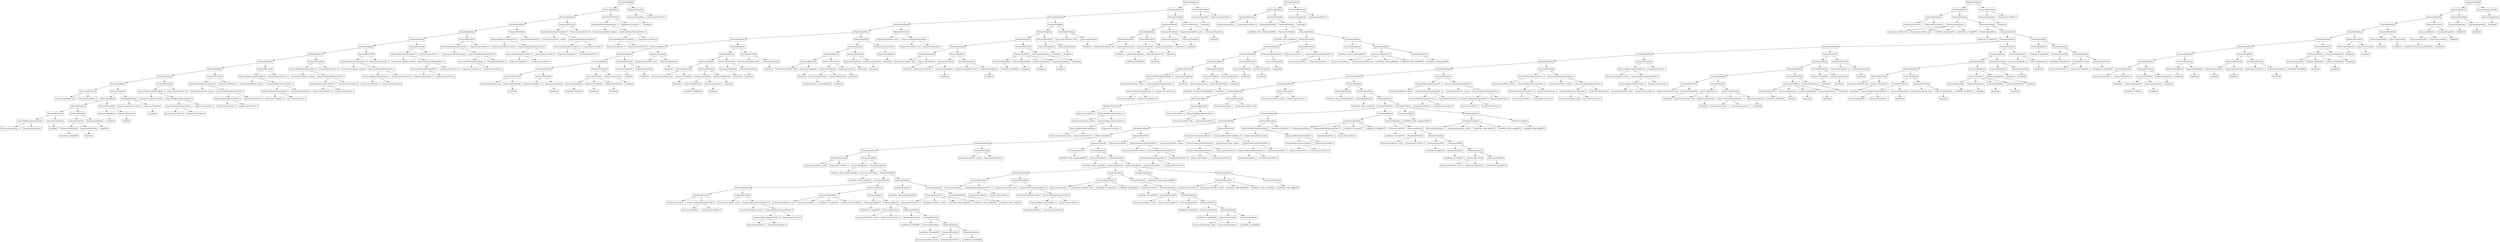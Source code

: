 digraph QuickSort {
"0x6030001cb790" [label="StatementSeqNode" shape=box]
"0x6030001cb730" [label="StatementSeqNode" shape=box]
"0x6030001cb640" [label="StatementSeqNode" shape=box]
"0x6030001cb550" [label="StatementSeqNode" shape=box]
"0x6030001cb460" [label="StatementSeqNode" shape=box]
"0x6030001cb370" [label="StatementSeqNode" shape=box]
"0x6030001cb280" [label="StatementSeqNode" shape=box]
"0x6030001cb190" [label="StatementSeqNode" shape=box]
"0x6030001cb0a0" [label="StatementSeqNode" shape=box]
"0x6030001cafb0" [label="StatementSeqNode" shape=box]
"0x6030001caec0" [label="StatementSeqNode" shape=box]
"0x6030001cadd0" [label="StatementSeqNode" shape=box]
"0x6030001cabc0" [label="StatementMoveNode" shape=box]
"0x6040001ae510" [label="ExpressionLocalNode: size" shape=box]
"0x6030001cabc0" -> "0x6040001ae510"
"0x6040001ae4d0" [label="ExpressionLocalNode: sz" shape=box]
"0x6030001cabc0" -> "0x6040001ae4d0"
"0x6030001cadd0" -> "0x6030001cabc0"
"0x6030001cada0" [label="StatementSeqNode" shape=box]
"0x6030001cad10" [label="StatementSeqNode" shape=box]
"0x6030001cace0" [label="StatementSeqNode" shape=box]
"0x6030001cac20" [label="StatementMoveNode" shape=box]
"0x6030001cabf0" [label="ExpressionBinaryOperationNode: 2" shape=box]
"0x6040001ae550" [label="ExpressionLocalNode: sz" shape=box]
"0x6030001cabf0" -> "0x6040001ae550"
"0x602000111ef0" [label="ExpressionConstNode: 1" shape=box]
"0x6030001cabf0" -> "0x602000111ef0"
"0x6030001cac20" -> "0x6030001cabf0"
"0x602000111f70" [label="ExpressionTempNode" shape=box]
"0x6040001ae5d0" [label="TempNode" shape=box]
"0x602000111f70" -> "0x6040001ae5d0"
"0x6030001cac20" -> "0x602000111f70"
"0x6030001cace0" -> "0x6030001cac20"
"0x6030001cacb0" [label="StatementMoveNode" shape=box]
"0x6040001ae610" [label="ExpressionCallNode" shape=box]
"0x602000111ed0" [label="ExpressionNameNode" shape=box]
"0x6040001abcd0" [label="LabelNode: new[]@2085" shape=box]
"0x602000111ed0" -> "0x6040001abcd0"
"0x6040001ae610" -> "0x602000111ed0"
"0x602000111f30" [label="ExpressionTempNode" shape=box]
"0x6040001ae590" [label="TempNode" shape=box]
"0x602000111f30" -> "0x6040001ae590"
"0x6040001ae610" -> "0x602000111f30"
"0x6030001cacb0" -> "0x6040001ae610"
"0x602000111fd0" [label="ExpressionTempNode" shape=box]
"0x6040001ae690" [label="TempNode" shape=box]
"0x602000111fd0" -> "0x6040001ae690"
"0x6030001cacb0" -> "0x602000111fd0"
"0x6030001cace0" -> "0x6030001cacb0"
"0x6030001cad10" -> "0x6030001cace0"
"0x6030001cac80" [label="StatementMoveNode" shape=box]
"0x602000111fb0" [label="ExpressionTempNode" shape=box]
"0x6040001ae650" [label="TempNode" shape=box]
"0x602000111fb0" -> "0x6040001ae650"
"0x6030001cac80" -> "0x602000111fb0"
"0x602000111eb0" [label="ExpressionTempNode" shape=box]
"0x6040001ac190" [label="TempNode" shape=box]
"0x602000111eb0" -> "0x6040001ac190"
"0x6030001cac80" -> "0x602000111eb0"
"0x6030001cad10" -> "0x6030001cac80"
"0x6030001cada0" -> "0x6030001cad10"
"0x6030001cad70" [label="StatementMoveNode" shape=box]
"0x6040001ae6d0" [label="ExpressionLocalNode: number" shape=box]
"0x6030001cad70" -> "0x6040001ae6d0"
"0x602000111ff0" [label="ExpressionTempNode" shape=box]
"0x6040001ac150" [label="TempNode" shape=box]
"0x602000111ff0" -> "0x6040001ac150"
"0x6030001cad70" -> "0x602000111ff0"
"0x6030001cada0" -> "0x6030001cad70"
"0x6030001cadd0" -> "0x6030001cada0"
"0x6030001caec0" -> "0x6030001cadd0"
"0x6030001cae90" [label="StatementMoveNode" shape=box]
"0x6030001cae60" [label="ExpressionBinaryOperationNode: 0" shape=box]
"0x6040001ae710" [label="ExpressionLocalNode: number" shape=box]
"0x6030001cae60" -> "0x6040001ae710"
"0x6030001cae30" [label="ExpressionBinaryOperationNode: 0" shape=box]
"0x6030001cae00" [label="ExpressionBinaryOperationNode: 2" shape=box]
"0x602000112030" [label="ExpressionConstNode: 0" shape=box]
"0x6030001cae00" -> "0x602000112030"
"0x602000112050" [label="ExpressionConstNode: 8" shape=box]
"0x6030001cae00" -> "0x602000112050"
"0x6030001cae30" -> "0x6030001cae00"
"0x602000112070" [label="ExpressionConstNode: 8" shape=box]
"0x6030001cae30" -> "0x602000112070"
"0x6030001cae60" -> "0x6030001cae30"
"0x6030001cae90" -> "0x6030001cae60"
"0x602000112010" [label="ExpressionConstNode: 20" shape=box]
"0x6030001cae90" -> "0x602000112010"
"0x6030001caec0" -> "0x6030001cae90"
"0x6030001cafb0" -> "0x6030001caec0"
"0x6030001caf80" [label="StatementMoveNode" shape=box]
"0x6030001caf50" [label="ExpressionBinaryOperationNode: 0" shape=box]
"0x6040001ae750" [label="ExpressionLocalNode: number" shape=box]
"0x6030001caf50" -> "0x6040001ae750"
"0x6030001caf20" [label="ExpressionBinaryOperationNode: 0" shape=box]
"0x6030001caef0" [label="ExpressionBinaryOperationNode: 2" shape=box]
"0x6020001120b0" [label="ExpressionConstNode: 1" shape=box]
"0x6030001caef0" -> "0x6020001120b0"
"0x6020001120d0" [label="ExpressionConstNode: 8" shape=box]
"0x6030001caef0" -> "0x6020001120d0"
"0x6030001caf20" -> "0x6030001caef0"
"0x6020001120f0" [label="ExpressionConstNode: 8" shape=box]
"0x6030001caf20" -> "0x6020001120f0"
"0x6030001caf50" -> "0x6030001caf20"
"0x6030001caf80" -> "0x6030001caf50"
"0x602000112090" [label="ExpressionConstNode: 7" shape=box]
"0x6030001caf80" -> "0x602000112090"
"0x6030001cafb0" -> "0x6030001caf80"
"0x6030001cb0a0" -> "0x6030001cafb0"
"0x6030001cb070" [label="StatementMoveNode" shape=box]
"0x6030001cb040" [label="ExpressionBinaryOperationNode: 0" shape=box]
"0x6040001ae790" [label="ExpressionLocalNode: number" shape=box]
"0x6030001cb040" -> "0x6040001ae790"
"0x6030001cb010" [label="ExpressionBinaryOperationNode: 0" shape=box]
"0x6030001cafe0" [label="ExpressionBinaryOperationNode: 2" shape=box]
"0x602000112130" [label="ExpressionConstNode: 2" shape=box]
"0x6030001cafe0" -> "0x602000112130"
"0x602000112150" [label="ExpressionConstNode: 8" shape=box]
"0x6030001cafe0" -> "0x602000112150"
"0x6030001cb010" -> "0x6030001cafe0"
"0x602000112170" [label="ExpressionConstNode: 8" shape=box]
"0x6030001cb010" -> "0x602000112170"
"0x6030001cb040" -> "0x6030001cb010"
"0x6030001cb070" -> "0x6030001cb040"
"0x602000112110" [label="ExpressionConstNode: 12" shape=box]
"0x6030001cb070" -> "0x602000112110"
"0x6030001cb0a0" -> "0x6030001cb070"
"0x6030001cb190" -> "0x6030001cb0a0"
"0x6030001cb160" [label="StatementMoveNode" shape=box]
"0x6030001cb130" [label="ExpressionBinaryOperationNode: 0" shape=box]
"0x6040001ae7d0" [label="ExpressionLocalNode: number" shape=box]
"0x6030001cb130" -> "0x6040001ae7d0"
"0x6030001cb100" [label="ExpressionBinaryOperationNode: 0" shape=box]
"0x6030001cb0d0" [label="ExpressionBinaryOperationNode: 2" shape=box]
"0x6020001121b0" [label="ExpressionConstNode: 3" shape=box]
"0x6030001cb0d0" -> "0x6020001121b0"
"0x6020001121d0" [label="ExpressionConstNode: 8" shape=box]
"0x6030001cb0d0" -> "0x6020001121d0"
"0x6030001cb100" -> "0x6030001cb0d0"
"0x6020001121f0" [label="ExpressionConstNode: 8" shape=box]
"0x6030001cb100" -> "0x6020001121f0"
"0x6030001cb130" -> "0x6030001cb100"
"0x6030001cb160" -> "0x6030001cb130"
"0x602000112190" [label="ExpressionConstNode: 18" shape=box]
"0x6030001cb160" -> "0x602000112190"
"0x6030001cb190" -> "0x6030001cb160"
"0x6030001cb280" -> "0x6030001cb190"
"0x6030001cb250" [label="StatementMoveNode" shape=box]
"0x6030001cb220" [label="ExpressionBinaryOperationNode: 0" shape=box]
"0x6040001ae810" [label="ExpressionLocalNode: number" shape=box]
"0x6030001cb220" -> "0x6040001ae810"
"0x6030001cb1f0" [label="ExpressionBinaryOperationNode: 0" shape=box]
"0x6030001cb1c0" [label="ExpressionBinaryOperationNode: 2" shape=box]
"0x602000112230" [label="ExpressionConstNode: 4" shape=box]
"0x6030001cb1c0" -> "0x602000112230"
"0x602000112250" [label="ExpressionConstNode: 8" shape=box]
"0x6030001cb1c0" -> "0x602000112250"
"0x6030001cb1f0" -> "0x6030001cb1c0"
"0x602000112270" [label="ExpressionConstNode: 8" shape=box]
"0x6030001cb1f0" -> "0x602000112270"
"0x6030001cb220" -> "0x6030001cb1f0"
"0x6030001cb250" -> "0x6030001cb220"
"0x602000112210" [label="ExpressionConstNode: 2" shape=box]
"0x6030001cb250" -> "0x602000112210"
"0x6030001cb280" -> "0x6030001cb250"
"0x6030001cb370" -> "0x6030001cb280"
"0x6030001cb340" [label="StatementMoveNode" shape=box]
"0x6030001cb310" [label="ExpressionBinaryOperationNode: 0" shape=box]
"0x6040001ae850" [label="ExpressionLocalNode: number" shape=box]
"0x6030001cb310" -> "0x6040001ae850"
"0x6030001cb2e0" [label="ExpressionBinaryOperationNode: 0" shape=box]
"0x6030001cb2b0" [label="ExpressionBinaryOperationNode: 2" shape=box]
"0x6020001122b0" [label="ExpressionConstNode: 5" shape=box]
"0x6030001cb2b0" -> "0x6020001122b0"
"0x6020001122d0" [label="ExpressionConstNode: 8" shape=box]
"0x6030001cb2b0" -> "0x6020001122d0"
"0x6030001cb2e0" -> "0x6030001cb2b0"
"0x6020001122f0" [label="ExpressionConstNode: 8" shape=box]
"0x6030001cb2e0" -> "0x6020001122f0"
"0x6030001cb310" -> "0x6030001cb2e0"
"0x6030001cb340" -> "0x6030001cb310"
"0x602000112290" [label="ExpressionConstNode: 11" shape=box]
"0x6030001cb340" -> "0x602000112290"
"0x6030001cb370" -> "0x6030001cb340"
"0x6030001cb460" -> "0x6030001cb370"
"0x6030001cb430" [label="StatementMoveNode" shape=box]
"0x6030001cb400" [label="ExpressionBinaryOperationNode: 0" shape=box]
"0x6040001ae890" [label="ExpressionLocalNode: number" shape=box]
"0x6030001cb400" -> "0x6040001ae890"
"0x6030001cb3d0" [label="ExpressionBinaryOperationNode: 0" shape=box]
"0x6030001cb3a0" [label="ExpressionBinaryOperationNode: 2" shape=box]
"0x602000112330" [label="ExpressionConstNode: 6" shape=box]
"0x6030001cb3a0" -> "0x602000112330"
"0x602000112350" [label="ExpressionConstNode: 8" shape=box]
"0x6030001cb3a0" -> "0x602000112350"
"0x6030001cb3d0" -> "0x6030001cb3a0"
"0x602000112370" [label="ExpressionConstNode: 8" shape=box]
"0x6030001cb3d0" -> "0x602000112370"
"0x6030001cb400" -> "0x6030001cb3d0"
"0x6030001cb430" -> "0x6030001cb400"
"0x602000112310" [label="ExpressionConstNode: 6" shape=box]
"0x6030001cb430" -> "0x602000112310"
"0x6030001cb460" -> "0x6030001cb430"
"0x6030001cb550" -> "0x6030001cb460"
"0x6030001cb520" [label="StatementMoveNode" shape=box]
"0x6030001cb4f0" [label="ExpressionBinaryOperationNode: 0" shape=box]
"0x6040001ae8d0" [label="ExpressionLocalNode: number" shape=box]
"0x6030001cb4f0" -> "0x6040001ae8d0"
"0x6030001cb4c0" [label="ExpressionBinaryOperationNode: 0" shape=box]
"0x6030001cb490" [label="ExpressionBinaryOperationNode: 2" shape=box]
"0x6020001123b0" [label="ExpressionConstNode: 7" shape=box]
"0x6030001cb490" -> "0x6020001123b0"
"0x6020001123d0" [label="ExpressionConstNode: 8" shape=box]
"0x6030001cb490" -> "0x6020001123d0"
"0x6030001cb4c0" -> "0x6030001cb490"
"0x6020001123f0" [label="ExpressionConstNode: 8" shape=box]
"0x6030001cb4c0" -> "0x6020001123f0"
"0x6030001cb4f0" -> "0x6030001cb4c0"
"0x6030001cb520" -> "0x6030001cb4f0"
"0x602000112390" [label="ExpressionConstNode: 9" shape=box]
"0x6030001cb520" -> "0x602000112390"
"0x6030001cb550" -> "0x6030001cb520"
"0x6030001cb640" -> "0x6030001cb550"
"0x6030001cb610" [label="StatementMoveNode" shape=box]
"0x6030001cb5e0" [label="ExpressionBinaryOperationNode: 0" shape=box]
"0x6040001ae910" [label="ExpressionLocalNode: number" shape=box]
"0x6030001cb5e0" -> "0x6040001ae910"
"0x6030001cb5b0" [label="ExpressionBinaryOperationNode: 0" shape=box]
"0x6030001cb580" [label="ExpressionBinaryOperationNode: 2" shape=box]
"0x602000112430" [label="ExpressionConstNode: 8" shape=box]
"0x6030001cb580" -> "0x602000112430"
"0x602000112450" [label="ExpressionConstNode: 8" shape=box]
"0x6030001cb580" -> "0x602000112450"
"0x6030001cb5b0" -> "0x6030001cb580"
"0x602000112470" [label="ExpressionConstNode: 8" shape=box]
"0x6030001cb5b0" -> "0x602000112470"
"0x6030001cb5e0" -> "0x6030001cb5b0"
"0x6030001cb610" -> "0x6030001cb5e0"
"0x602000112410" [label="ExpressionConstNode: 19" shape=box]
"0x6030001cb610" -> "0x602000112410"
"0x6030001cb640" -> "0x6030001cb610"
"0x6030001cb730" -> "0x6030001cb640"
"0x6030001cb700" [label="StatementMoveNode" shape=box]
"0x6030001cb6d0" [label="ExpressionBinaryOperationNode: 0" shape=box]
"0x6040001ae950" [label="ExpressionLocalNode: number" shape=box]
"0x6030001cb6d0" -> "0x6040001ae950"
"0x6030001cb6a0" [label="ExpressionBinaryOperationNode: 0" shape=box]
"0x6030001cb670" [label="ExpressionBinaryOperationNode: 2" shape=box]
"0x6020001124b0" [label="ExpressionConstNode: 9" shape=box]
"0x6030001cb670" -> "0x6020001124b0"
"0x6020001124d0" [label="ExpressionConstNode: 8" shape=box]
"0x6030001cb670" -> "0x6020001124d0"
"0x6030001cb6a0" -> "0x6030001cb670"
"0x6020001124f0" [label="ExpressionConstNode: 8" shape=box]
"0x6030001cb6a0" -> "0x6020001124f0"
"0x6030001cb6d0" -> "0x6030001cb6a0"
"0x6030001cb700" -> "0x6030001cb6d0"
"0x602000112490" [label="ExpressionConstNode: 5" shape=box]
"0x6030001cb700" -> "0x602000112490"
"0x6030001cb730" -> "0x6030001cb700"
"0x6030001cb790" -> "0x6030001cb730"
"0x6030001cb760" [label="StatementMoveNode" shape=box]
"0x602000112530" [label="ExpressionTempNode" shape=box]
"0x6040001ac050" [label="TempNode" shape=box]
"0x602000112530" -> "0x6040001ac050"
"0x6030001cb760" -> "0x602000112530"
"0x602000112510" [label="ExpressionConstNode: 0" shape=box]
"0x6030001cb760" -> "0x602000112510"
"0x6030001cb790" -> "0x6030001cb760"
"0x6030001cc330" [label="StatementSeqNode" shape=box]
"0x6030001cc2d0" [label="StatementSeqNode" shape=box]
"0x6030001cc0f0" [label="StatementSeqNode" shape=box]
"0x6030001cbdc0" [label="StatementSeqNode" shape=box]
"0x6030001cbd30" [label="StatementSeqNode" shape=box]
"0x6030001cbb80" [label="StatementSeqNode" shape=box]
"0x6030001cb9a0" [label="StatementSeqNode" shape=box]
"0x6030001cb910" [label="StatementSeqNode" shape=box]
"0x6030001cb8e0" [label="StatementSeqNode" shape=box]
"0x6030001cb820" [label="StatementSeqNode" shape=box]
"0x6030001cb7c0" [label="StatementMoveNode" shape=box]
"0x6040001ae990" [label="ExpressionLocalNode: this" shape=box]
"0x6030001cb7c0" -> "0x6040001ae990"
"0x602000112610" [label="ExpressionTempNode" shape=box]
"0x6040001aea50" [label="TempNode" shape=box]
"0x602000112610" -> "0x6040001aea50"
"0x6030001cb7c0" -> "0x602000112610"
"0x6030001cb820" -> "0x6030001cb7c0"
"0x6030001cb7f0" [label="StatementMoveNode" shape=box]
"0x6040001ae9d0" [label="ExpressionLocalNode: sz" shape=box]
"0x6030001cb7f0" -> "0x6040001ae9d0"
"0x602000112690" [label="ExpressionTempNode" shape=box]
"0x6040001aead0" [label="TempNode" shape=box]
"0x602000112690" -> "0x6040001aead0"
"0x6030001cb7f0" -> "0x602000112690"
"0x6030001cb820" -> "0x6030001cb7f0"
"0x6030001cb8e0" -> "0x6030001cb820"
"0x6030001cb8b0" [label="StatementMoveNode" shape=box]
"0x6040001aeb10" [label="ExpressionCallNode" shape=box]
"0x602000112570" [label="ExpressionNameNode" shape=box]
"0x6040001a9250" [label="LabelNode: Init@2053" shape=box]
"0x602000112570" -> "0x6040001a9250"
"0x6040001aeb10" -> "0x602000112570"
"0x6020001125d0" [label="ExpressionTempNode" shape=box]
"0x6040001aea10" [label="TempNode" shape=box]
"0x6020001125d0" -> "0x6040001aea10"
"0x6040001aeb10" -> "0x6020001125d0"
"0x602000112650" [label="ExpressionTempNode" shape=box]
"0x6040001aea90" [label="TempNode" shape=box]
"0x602000112650" -> "0x6040001aea90"
"0x6040001aeb10" -> "0x602000112650"
"0x6030001cb8b0" -> "0x6040001aeb10"
"0x6020001126f0" [label="ExpressionTempNode" shape=box]
"0x6040001aeb90" [label="TempNode" shape=box]
"0x6020001126f0" -> "0x6040001aeb90"
"0x6030001cb8b0" -> "0x6020001126f0"
"0x6030001cb8e0" -> "0x6030001cb8b0"
"0x6030001cb910" -> "0x6030001cb8e0"
"0x6030001cb880" [label="StatementMoveNode" shape=box]
"0x6020001126d0" [label="ExpressionTempNode" shape=box]
"0x6040001aeb50" [label="TempNode" shape=box]
"0x6020001126d0" -> "0x6040001aeb50"
"0x6030001cb880" -> "0x6020001126d0"
"0x602000112550" [label="ExpressionTempNode" shape=box]
"0x6040001ac590" [label="TempNode" shape=box]
"0x602000112550" -> "0x6040001ac590"
"0x6030001cb880" -> "0x602000112550"
"0x6030001cb910" -> "0x6030001cb880"
"0x6030001cb9a0" -> "0x6030001cb910"
"0x6030001cb970" [label="StatementMoveNode" shape=box]
"0x6040001aebd0" [label="ExpressionLocalNode: aux01" shape=box]
"0x6030001cb970" -> "0x6040001aebd0"
"0x602000112710" [label="ExpressionTempNode" shape=box]
"0x6040001ac550" [label="TempNode" shape=box]
"0x602000112710" -> "0x6040001ac550"
"0x6030001cb970" -> "0x602000112710"
"0x6030001cb9a0" -> "0x6030001cb970"
"0x6030001cbb80" -> "0x6030001cb9a0"
"0x6030001cbb50" [label="StatementSeqNode" shape=box]
"0x6030001cbac0" [label="StatementSeqNode" shape=box]
"0x6030001cba90" [label="StatementSeqNode" shape=box]
"0x6030001cb9d0" [label="StatementMoveNode" shape=box]
"0x6040001aec10" [label="ExpressionLocalNode: this" shape=box]
"0x6030001cb9d0" -> "0x6040001aec10"
"0x6020001127d0" [label="ExpressionTempNode" shape=box]
"0x6040001aec90" [label="TempNode" shape=box]
"0x6020001127d0" -> "0x6040001aec90"
"0x6030001cb9d0" -> "0x6020001127d0"
"0x6030001cba90" -> "0x6030001cb9d0"
"0x6030001cba60" [label="StatementMoveNode" shape=box]
"0x6040001aecd0" [label="ExpressionCallNode" shape=box]
"0x602000112750" [label="ExpressionNameNode" shape=box]
"0x6040001a9390" [label="LabelNode: Print@2054" shape=box]
"0x602000112750" -> "0x6040001a9390"
"0x6040001aecd0" -> "0x602000112750"
"0x602000112790" [label="ExpressionTempNode" shape=box]
"0x6040001aec50" [label="TempNode" shape=box]
"0x602000112790" -> "0x6040001aec50"
"0x6040001aecd0" -> "0x602000112790"
"0x6030001cba60" -> "0x6040001aecd0"
"0x602000112830" [label="ExpressionTempNode" shape=box]
"0x6040001aed50" [label="TempNode" shape=box]
"0x602000112830" -> "0x6040001aed50"
"0x6030001cba60" -> "0x602000112830"
"0x6030001cba90" -> "0x6030001cba60"
"0x6030001cbac0" -> "0x6030001cba90"
"0x6030001cba30" [label="StatementMoveNode" shape=box]
"0x602000112810" [label="ExpressionTempNode" shape=box]
"0x6040001aed10" [label="TempNode" shape=box]
"0x602000112810" -> "0x6040001aed10"
"0x6030001cba30" -> "0x602000112810"
"0x602000112730" [label="ExpressionTempNode" shape=box]
"0x6040001ac6d0" [label="TempNode" shape=box]
"0x602000112730" -> "0x6040001ac6d0"
"0x6030001cba30" -> "0x602000112730"
"0x6030001cbac0" -> "0x6030001cba30"
"0x6030001cbb50" -> "0x6030001cbac0"
"0x6030001cbb20" [label="StatementMoveNode" shape=box]
"0x6040001aed90" [label="ExpressionLocalNode: aux01" shape=box]
"0x6030001cbb20" -> "0x6040001aed90"
"0x602000112850" [label="ExpressionTempNode" shape=box]
"0x6040001ac690" [label="TempNode" shape=box]
"0x602000112850" -> "0x6040001ac690"
"0x6030001cbb20" -> "0x602000112850"
"0x6030001cbb50" -> "0x6030001cbb20"
"0x6030001cbb80" -> "0x6030001cbb50"
"0x6030001cbd30" -> "0x6030001cbb80"
"0x6030001cbd00" [label="StatementSeqNode" shape=box]
"0x6030001cbca0" [label="StatementSeqNode" shape=box]
"0x6030001cbc70" [label="StatementSeqNode" shape=box]
"0x6030001cbbb0" [label="StatementMoveNode" shape=box]
"0x6020001128b0" [label="ExpressionConstNode: 9999" shape=box]
"0x6030001cbbb0" -> "0x6020001128b0"
"0x602000112930" [label="ExpressionTempNode" shape=box]
"0x6040001aee10" [label="TempNode" shape=box]
"0x602000112930" -> "0x6040001aee10"
"0x6030001cbbb0" -> "0x602000112930"
"0x6030001cbc70" -> "0x6030001cbbb0"
"0x6030001cbc40" [label="StatementMoveNode" shape=box]
"0x6040001aee50" [label="ExpressionCallNode" shape=box]
"0x602000112890" [label="ExpressionNameNode" shape=box]
"0x6040001a9490" [label="LabelNode: System.out.println@2055" shape=box]
"0x602000112890" -> "0x6040001a9490"
"0x6040001aee50" -> "0x602000112890"
"0x6020001128f0" [label="ExpressionTempNode" shape=box]
"0x6040001aedd0" [label="TempNode" shape=box]
"0x6020001128f0" -> "0x6040001aedd0"
"0x6040001aee50" -> "0x6020001128f0"
"0x6030001cbc40" -> "0x6040001aee50"
"0x602000112990" [label="ExpressionTempNode" shape=box]
"0x6040001aeed0" [label="TempNode" shape=box]
"0x602000112990" -> "0x6040001aeed0"
"0x6030001cbc40" -> "0x602000112990"
"0x6030001cbc70" -> "0x6030001cbc40"
"0x6030001cbca0" -> "0x6030001cbc70"
"0x6030001cbc10" [label="StatementMoveNode" shape=box]
"0x602000112970" [label="ExpressionTempNode" shape=box]
"0x6040001aee90" [label="TempNode" shape=box]
"0x602000112970" -> "0x6040001aee90"
"0x6030001cbc10" -> "0x602000112970"
"0x602000112870" [label="ExpressionTempNode" shape=box]
"0x6040001ac7d0" [label="TempNode" shape=box]
"0x602000112870" -> "0x6040001ac7d0"
"0x6030001cbc10" -> "0x602000112870"
"0x6030001cbca0" -> "0x6030001cbc10"
"0x6030001cbd00" -> "0x6030001cbca0"
"0x6020001129d0" [label="StatementExpressionNode" shape=box]
"0x6020001129b0" [label="ExpressionTempNode" shape=box]
"0x6040001ac790" [label="TempNode" shape=box]
"0x6020001129b0" -> "0x6040001ac790"
"0x6020001129d0" -> "0x6020001129b0"
"0x6030001cbd00" -> "0x6020001129d0"
"0x6030001cbd30" -> "0x6030001cbd00"
"0x6030001cbdc0" -> "0x6030001cbd30"
"0x6030001cbd90" [label="StatementMoveNode" shape=box]
"0x6040001aef50" [label="ExpressionLocalNode: aux01" shape=box]
"0x6030001cbd90" -> "0x6040001aef50"
"0x6030001cbd60" [label="ExpressionBinaryOperationNode: 1" shape=box]
"0x6040001aef10" [label="ExpressionLocalNode: size" shape=box]
"0x6030001cbd60" -> "0x6040001aef10"
"0x6020001129f0" [label="ExpressionConstNode: 1" shape=box]
"0x6030001cbd60" -> "0x6020001129f0"
"0x6030001cbd90" -> "0x6030001cbd60"
"0x6030001cbdc0" -> "0x6030001cbd90"
"0x6030001cc0f0" -> "0x6030001cbdc0"
"0x6030001cc0c0" [label="StatementSeqNode" shape=box]
"0x6030001cc030" [label="StatementSeqNode" shape=box]
"0x6030001cc000" [label="StatementSeqNode" shape=box]
"0x6030001cbf40" [label="StatementSeqNode" shape=box]
"0x6030001cbe20" [label="StatementMoveNode" shape=box]
"0x6040001aef90" [label="ExpressionLocalNode: this" shape=box]
"0x6030001cbe20" -> "0x6040001aef90"
"0x602000112af0" [label="ExpressionTempNode" shape=box]
"0x6040001af050" [label="TempNode" shape=box]
"0x602000112af0" -> "0x6040001af050"
"0x6030001cbe20" -> "0x602000112af0"
"0x6030001cbf40" -> "0x6030001cbe20"
"0x6030001cbf10" [label="StatementSeqNode" shape=box]
"0x6030001cbe50" [label="StatementMoveNode" shape=box]
"0x602000112a70" [label="ExpressionConstNode: 0" shape=box]
"0x6030001cbe50" -> "0x602000112a70"
"0x602000112b70" [label="ExpressionTempNode" shape=box]
"0x6040001af0d0" [label="TempNode" shape=box]
"0x602000112b70" -> "0x6040001af0d0"
"0x6030001cbe50" -> "0x602000112b70"
"0x6030001cbf10" -> "0x6030001cbe50"
"0x6030001cbeb0" [label="StatementMoveNode" shape=box]
"0x6040001aefd0" [label="ExpressionLocalNode: aux01" shape=box]
"0x6030001cbeb0" -> "0x6040001aefd0"
"0x602000112bd0" [label="ExpressionTempNode" shape=box]
"0x6040001af150" [label="TempNode" shape=box]
"0x602000112bd0" -> "0x6040001af150"
"0x6030001cbeb0" -> "0x602000112bd0"
"0x6030001cbf10" -> "0x6030001cbeb0"
"0x6030001cbf40" -> "0x6030001cbf10"
"0x6030001cc000" -> "0x6030001cbf40"
"0x6030001cbfd0" [label="StatementMoveNode" shape=box]
"0x6040001af190" [label="ExpressionCallNode" shape=box]
"0x602000112a30" [label="ExpressionNameNode" shape=box]
"0x6040001a95d0" [label="LabelNode: Sort@2056" shape=box]
"0x602000112a30" -> "0x6040001a95d0"
"0x6040001af190" -> "0x602000112a30"
"0x602000112ab0" [label="ExpressionTempNode" shape=box]
"0x6040001af010" [label="TempNode" shape=box]
"0x602000112ab0" -> "0x6040001af010"
"0x6040001af190" -> "0x602000112ab0"
"0x602000112b30" [label="ExpressionTempNode" shape=box]
"0x6040001af090" [label="TempNode" shape=box]
"0x602000112b30" -> "0x6040001af090"
"0x6040001af190" -> "0x602000112b30"
"0x602000112bb0" [label="ExpressionTempNode" shape=box]
"0x6040001af110" [label="TempNode" shape=box]
"0x602000112bb0" -> "0x6040001af110"
"0x6040001af190" -> "0x602000112bb0"
"0x6030001cbfd0" -> "0x6040001af190"
"0x602000112c10" [label="ExpressionTempNode" shape=box]
"0x6040001af210" [label="TempNode" shape=box]
"0x602000112c10" -> "0x6040001af210"
"0x6030001cbfd0" -> "0x602000112c10"
"0x6030001cc000" -> "0x6030001cbfd0"
"0x6030001cc030" -> "0x6030001cc000"
"0x6030001cbfa0" [label="StatementMoveNode" shape=box]
"0x602000112bf0" [label="ExpressionTempNode" shape=box]
"0x6040001af1d0" [label="TempNode" shape=box]
"0x602000112bf0" -> "0x6040001af1d0"
"0x6030001cbfa0" -> "0x602000112bf0"
"0x602000112a10" [label="ExpressionTempNode" shape=box]
"0x6040001ac990" [label="TempNode" shape=box]
"0x602000112a10" -> "0x6040001ac990"
"0x6030001cbfa0" -> "0x602000112a10"
"0x6030001cc030" -> "0x6030001cbfa0"
"0x6030001cc0c0" -> "0x6030001cc030"
"0x6030001cc090" [label="StatementMoveNode" shape=box]
"0x6040001af250" [label="ExpressionLocalNode: aux01" shape=box]
"0x6030001cc090" -> "0x6040001af250"
"0x602000112c30" [label="ExpressionTempNode" shape=box]
"0x6040001ac950" [label="TempNode" shape=box]
"0x602000112c30" -> "0x6040001ac950"
"0x6030001cc090" -> "0x602000112c30"
"0x6030001cc0c0" -> "0x6030001cc090"
"0x6030001cc0f0" -> "0x6030001cc0c0"
"0x6030001cc2d0" -> "0x6030001cc0f0"
"0x6030001cc2a0" [label="StatementSeqNode" shape=box]
"0x6030001cc210" [label="StatementSeqNode" shape=box]
"0x6030001cc1e0" [label="StatementSeqNode" shape=box]
"0x6030001cc120" [label="StatementMoveNode" shape=box]
"0x6040001af290" [label="ExpressionLocalNode: this" shape=box]
"0x6030001cc120" -> "0x6040001af290"
"0x602000112cf0" [label="ExpressionTempNode" shape=box]
"0x6040001af310" [label="TempNode" shape=box]
"0x602000112cf0" -> "0x6040001af310"
"0x6030001cc120" -> "0x602000112cf0"
"0x6030001cc1e0" -> "0x6030001cc120"
"0x6030001cc1b0" [label="StatementMoveNode" shape=box]
"0x6040001af350" [label="ExpressionCallNode" shape=box]
"0x602000112c70" [label="ExpressionNameNode" shape=box]
"0x6040001a9710" [label="LabelNode: Print@2057" shape=box]
"0x602000112c70" -> "0x6040001a9710"
"0x6040001af350" -> "0x602000112c70"
"0x602000112cb0" [label="ExpressionTempNode" shape=box]
"0x6040001af2d0" [label="TempNode" shape=box]
"0x602000112cb0" -> "0x6040001af2d0"
"0x6040001af350" -> "0x602000112cb0"
"0x6030001cc1b0" -> "0x6040001af350"
"0x602000112d50" [label="ExpressionTempNode" shape=box]
"0x6040001af3d0" [label="TempNode" shape=box]
"0x602000112d50" -> "0x6040001af3d0"
"0x6030001cc1b0" -> "0x602000112d50"
"0x6030001cc1e0" -> "0x6030001cc1b0"
"0x6030001cc210" -> "0x6030001cc1e0"
"0x6030001cc180" [label="StatementMoveNode" shape=box]
"0x602000112d30" [label="ExpressionTempNode" shape=box]
"0x6040001af390" [label="TempNode" shape=box]
"0x602000112d30" -> "0x6040001af390"
"0x6030001cc180" -> "0x602000112d30"
"0x602000112c50" [label="ExpressionTempNode" shape=box]
"0x6040001acad0" [label="TempNode" shape=box]
"0x602000112c50" -> "0x6040001acad0"
"0x6030001cc180" -> "0x602000112c50"
"0x6030001cc210" -> "0x6030001cc180"
"0x6030001cc2a0" -> "0x6030001cc210"
"0x6030001cc270" [label="StatementMoveNode" shape=box]
"0x6040001af410" [label="ExpressionLocalNode: aux01" shape=box]
"0x6030001cc270" -> "0x6040001af410"
"0x602000112d70" [label="ExpressionTempNode" shape=box]
"0x6040001aca90" [label="TempNode" shape=box]
"0x602000112d70" -> "0x6040001aca90"
"0x6030001cc270" -> "0x602000112d70"
"0x6030001cc2a0" -> "0x6030001cc270"
"0x6030001cc2d0" -> "0x6030001cc2a0"
"0x6030001cc330" -> "0x6030001cc2d0"
"0x6030001cc300" [label="StatementMoveNode" shape=box]
"0x602000112db0" [label="ExpressionTempNode" shape=box]
"0x6040001a9810" [label="TempNode" shape=box]
"0x602000112db0" -> "0x6040001a9810"
"0x6030001cc300" -> "0x602000112db0"
"0x602000112d90" [label="ExpressionConstNode: 0" shape=box]
"0x6030001cc300" -> "0x602000112d90"
"0x6030001cc330" -> "0x6030001cc300"
"0x6030001cc780" [label="StatementSeqNode" shape=box]
"0x6030001cc720" [label="StatementSeqNode" shape=box]
"0x6030001cc360" [label="StatementMoveNode" shape=box]
"0x6040001af450" [label="ExpressionLocalNode: j" shape=box]
"0x6030001cc360" -> "0x6040001af450"
"0x602000112dd0" [label="ExpressionConstNode: 0" shape=box]
"0x6030001cc360" -> "0x602000112dd0"
"0x6030001cc720" -> "0x6030001cc360"
"0x6030001cc6f0" [label="StatementSeqNode" shape=box]
"0x602000112df0" [label="StatementJumpNode" shape=box]
"0x6040001aba10" [label="LabelNode: while_conditional@2082" shape=box]
"0x602000112df0" -> "0x6040001aba10"
"0x6030001cc6f0" -> "0x602000112df0"
"0x6030001cc6c0" [label="StatementSeqNode" shape=box]
"0x602000112e10" [label="StatementLabelNode" shape=box]
"0x6040001abb50" [label="LabelNode: while_true@2083" shape=box]
"0x602000112e10" -> "0x6040001abb50"
"0x6030001cc6c0" -> "0x602000112e10"
"0x6030001cc690" [label="StatementSeqNode" shape=box]
"0x6030001cc600" [label="StatementSeqNode" shape=box]
"0x6030001cc570" [label="StatementSeqNode" shape=box]
"0x6030001cc510" [label="StatementSeqNode" shape=box]
"0x6030001cc4e0" [label="StatementSeqNode" shape=box]
"0x6030001cc420" [label="StatementMoveNode" shape=box]
"0x6030001cc3f0" [label="ExpressionBinaryOperationNode: 0" shape=box]
"0x6040001af490" [label="ExpressionLocalNode: number" shape=box]
"0x6030001cc3f0" -> "0x6040001af490"
"0x6030001cc3c0" [label="ExpressionBinaryOperationNode: 0" shape=box]
"0x6030001cc390" [label="ExpressionBinaryOperationNode: 2" shape=box]
"0x6040001af4d0" [label="ExpressionLocalNode: j" shape=box]
"0x6030001cc390" -> "0x6040001af4d0"
"0x602000112e70" [label="ExpressionConstNode: 8" shape=box]
"0x6030001cc390" -> "0x602000112e70"
"0x6030001cc3c0" -> "0x6030001cc390"
"0x602000112e90" [label="ExpressionConstNode: 8" shape=box]
"0x6030001cc3c0" -> "0x602000112e90"
"0x6030001cc3f0" -> "0x6030001cc3c0"
"0x6030001cc420" -> "0x6030001cc3f0"
"0x602000112f10" [label="ExpressionTempNode" shape=box]
"0x6040001af550" [label="TempNode" shape=box]
"0x602000112f10" -> "0x6040001af550"
"0x6030001cc420" -> "0x602000112f10"
"0x6030001cc4e0" -> "0x6030001cc420"
"0x6030001cc4b0" [label="StatementMoveNode" shape=box]
"0x6040001af590" [label="ExpressionCallNode" shape=box]
"0x602000112e50" [label="ExpressionNameNode" shape=box]
"0x6040001ab8d0" [label="LabelNode: System.out.println@2081" shape=box]
"0x602000112e50" -> "0x6040001ab8d0"
"0x6040001af590" -> "0x602000112e50"
"0x602000112ed0" [label="ExpressionTempNode" shape=box]
"0x6040001af510" [label="TempNode" shape=box]
"0x602000112ed0" -> "0x6040001af510"
"0x6040001af590" -> "0x602000112ed0"
"0x6030001cc4b0" -> "0x6040001af590"
"0x602000112f70" [label="ExpressionTempNode" shape=box]
"0x6040001af610" [label="TempNode" shape=box]
"0x602000112f70" -> "0x6040001af610"
"0x6030001cc4b0" -> "0x602000112f70"
"0x6030001cc4e0" -> "0x6030001cc4b0"
"0x6030001cc510" -> "0x6030001cc4e0"
"0x6030001cc480" [label="StatementMoveNode" shape=box]
"0x602000112f50" [label="ExpressionTempNode" shape=box]
"0x6040001af5d0" [label="TempNode" shape=box]
"0x602000112f50" -> "0x6040001af5d0"
"0x6030001cc480" -> "0x602000112f50"
"0x602000112e30" [label="ExpressionTempNode" shape=box]
"0x6040001acc90" [label="TempNode" shape=box]
"0x602000112e30" -> "0x6040001acc90"
"0x6030001cc480" -> "0x602000112e30"
"0x6030001cc510" -> "0x6030001cc480"
"0x6030001cc570" -> "0x6030001cc510"
"0x602000112fb0" [label="StatementExpressionNode" shape=box]
"0x602000112f90" [label="ExpressionTempNode" shape=box]
"0x6040001acc50" [label="TempNode" shape=box]
"0x602000112f90" -> "0x6040001acc50"
"0x602000112fb0" -> "0x602000112f90"
"0x6030001cc570" -> "0x602000112fb0"
"0x6030001cc600" -> "0x6030001cc570"
"0x6030001cc5d0" [label="StatementMoveNode" shape=box]
"0x6040001af690" [label="ExpressionLocalNode: j" shape=box]
"0x6030001cc5d0" -> "0x6040001af690"
"0x6030001cc5a0" [label="ExpressionBinaryOperationNode: 0" shape=box]
"0x6040001af650" [label="ExpressionLocalNode: j" shape=box]
"0x6030001cc5a0" -> "0x6040001af650"
"0x602000112fd0" [label="ExpressionConstNode: 1" shape=box]
"0x6030001cc5a0" -> "0x602000112fd0"
"0x6030001cc5d0" -> "0x6030001cc5a0"
"0x6030001cc600" -> "0x6030001cc5d0"
"0x6030001cc690" -> "0x6030001cc600"
"0x6030001cc660" [label="StatementSeqNode" shape=box]
"0x602000112ff0" [label="StatementLabelNode" shape=box]
"0x6040001abb10" [label="LabelNode: while_conditional@2082" shape=box]
"0x602000112ff0" -> "0x6040001abb10"
"0x6030001cc660" -> "0x602000112ff0"
"0x6030001cc630" [label="StatementSeqNode" shape=box]
"0x6040001af750" [label="StatementCJumpNode: 2" shape=box]
"0x6040001af6d0" [label="ExpressionLocalNode: j" shape=box]
"0x6040001af750" -> "0x6040001af6d0"
"0x6040001af710" [label="ExpressionLocalNode: size" shape=box]
"0x6040001af750" -> "0x6040001af710"
"0x6040001abad0" [label="LabelNode: while_end@2084" shape=box]
"0x6040001af750" -> "0x6040001abad0"
"0x6040001aba90" [label="LabelNode: while_true@2083" shape=box]
"0x6040001af750" -> "0x6040001aba90"
"0x6030001cc630" -> "0x6040001af750"
"0x602000113010" [label="StatementLabelNode" shape=box]
"0x6040001abb90" [label="LabelNode: while_end@2084" shape=box]
"0x602000113010" -> "0x6040001abb90"
"0x6030001cc630" -> "0x602000113010"
"0x6030001cc660" -> "0x6030001cc630"
"0x6030001cc690" -> "0x6030001cc660"
"0x6030001cc6c0" -> "0x6030001cc690"
"0x6030001cc6f0" -> "0x6030001cc6c0"
"0x6030001cc720" -> "0x6030001cc6f0"
"0x6030001cc780" -> "0x6030001cc720"
"0x6030001cc750" [label="StatementMoveNode" shape=box]
"0x602000113050" [label="ExpressionTempNode" shape=box]
"0x6040001abc10" [label="TempNode" shape=box]
"0x602000113050" -> "0x6040001abc10"
"0x6030001cc750" -> "0x602000113050"
"0x602000113030" [label="ExpressionConstNode: 0" shape=box]
"0x6030001cc750" -> "0x602000113030"
"0x6030001cc780" -> "0x6030001cc750"
"0x6030001ce580" [label="StatementSeqNode" shape=box]
"0x6030001ce520" [label="StatementSeqNode" shape=box]
"0x6030001cc7b0" [label="StatementMoveNode" shape=box]
"0x6040001af790" [label="ExpressionLocalNode: t" shape=box]
"0x6030001cc7b0" -> "0x6040001af790"
"0x602000113070" [label="ExpressionConstNode: 0" shape=box]
"0x6030001cc7b0" -> "0x602000113070"
"0x6030001ce520" -> "0x6030001cc7b0"
"0x6030001ce4f0" [label="StatementSeqNode" shape=box]
"0x6040001af850" [label="StatementCJumpNode: 2" shape=box]
"0x6040001af7d0" [label="ExpressionLocalNode: left" shape=box]
"0x6040001af850" -> "0x6040001af7d0"
"0x6040001af810" [label="ExpressionLocalNode: right" shape=box]
"0x6040001af850" -> "0x6040001af810"
"0x6040001ab5d0" [label="LabelNode: if_false@2079" shape=box]
"0x6040001af850" -> "0x6040001ab5d0"
"0x6040001ab590" [label="LabelNode: if_true@2078" shape=box]
"0x6040001af850" -> "0x6040001ab590"
"0x6030001ce4f0" -> "0x6040001af850"
"0x6030001ce4c0" [label="StatementSeqNode" shape=box]
"0x602000113090" [label="StatementLabelNode" shape=box]
"0x6040001ab650" [label="LabelNode: if_true@2078" shape=box]
"0x602000113090" -> "0x6040001ab650"
"0x6030001ce4c0" -> "0x602000113090"
"0x6030001ce490" [label="StatementSeqNode" shape=box]
"0x6030001ce3a0" [label="StatementSeqNode" shape=box]
"0x6030001ce040" [label="StatementSeqNode" shape=box]
"0x6030001cdce0" [label="StatementSeqNode" shape=box]
"0x6030001cdbf0" [label="StatementSeqNode" shape=box]
"0x6030001cda70" [label="StatementSeqNode" shape=box]
"0x6030001cd8f0" [label="StatementSeqNode" shape=box]
"0x6030001cc9c0" [label="StatementSeqNode" shape=box]
"0x6030001cc960" [label="StatementSeqNode" shape=box]
"0x6030001cc900" [label="StatementSeqNode" shape=box]
"0x6030001cc870" [label="StatementMoveNode" shape=box]
"0x6040001af910" [label="ExpressionLocalNode: v" shape=box]
"0x6030001cc870" -> "0x6040001af910"
"0x6030001cc840" [label="ExpressionBinaryOperationNode: 0" shape=box]
"0x6040001af890" [label="ExpressionLocalNode: number" shape=box]
"0x6030001cc840" -> "0x6040001af890"
"0x6030001cc810" [label="ExpressionBinaryOperationNode: 0" shape=box]
"0x6030001cc7e0" [label="ExpressionBinaryOperationNode: 2" shape=box]
"0x6040001af8d0" [label="ExpressionLocalNode: right" shape=box]
"0x6030001cc7e0" -> "0x6040001af8d0"
"0x6020001130b0" [label="ExpressionConstNode: 8" shape=box]
"0x6030001cc7e0" -> "0x6020001130b0"
"0x6030001cc810" -> "0x6030001cc7e0"
"0x6020001130d0" [label="ExpressionConstNode: 8" shape=box]
"0x6030001cc810" -> "0x6020001130d0"
"0x6030001cc840" -> "0x6030001cc810"
"0x6030001cc870" -> "0x6030001cc840"
"0x6030001cc900" -> "0x6030001cc870"
"0x6030001cc8d0" [label="StatementMoveNode" shape=box]
"0x6040001af990" [label="ExpressionLocalNode: i" shape=box]
"0x6030001cc8d0" -> "0x6040001af990"
"0x6030001cc8a0" [label="ExpressionBinaryOperationNode: 1" shape=box]
"0x6040001af950" [label="ExpressionLocalNode: left" shape=box]
"0x6030001cc8a0" -> "0x6040001af950"
"0x6020001130f0" [label="ExpressionConstNode: 1" shape=box]
"0x6030001cc8a0" -> "0x6020001130f0"
"0x6030001cc8d0" -> "0x6030001cc8a0"
"0x6030001cc900" -> "0x6030001cc8d0"
"0x6030001cc960" -> "0x6030001cc900"
"0x6030001cc930" [label="StatementMoveNode" shape=box]
"0x6040001afa10" [label="ExpressionLocalNode: j" shape=box]
"0x6030001cc930" -> "0x6040001afa10"
"0x6040001af9d0" [label="ExpressionLocalNode: right" shape=box]
"0x6030001cc930" -> "0x6040001af9d0"
"0x6030001cc960" -> "0x6030001cc930"
"0x6030001cc9c0" -> "0x6030001cc960"
"0x6030001cc990" [label="StatementMoveNode" shape=box]
"0x6040001afa50" [label="ExpressionLocalNode: cont01" shape=box]
"0x6030001cc990" -> "0x6040001afa50"
"0x602000113110" [label="ExpressionConstNode: 1" shape=box]
"0x6030001cc990" -> "0x602000113110"
"0x6030001cc9c0" -> "0x6030001cc990"
"0x6030001cd8f0" -> "0x6030001cc9c0"
"0x6030001cd8c0" [label="StatementSeqNode" shape=box]
"0x602000113130" [label="StatementJumpNode" shape=box]
"0x6040001aad90" [label="LabelNode: while_conditional@2073" shape=box]
"0x602000113130" -> "0x6040001aad90"
"0x6030001cd8c0" -> "0x602000113130"
"0x6030001cd890" [label="StatementSeqNode" shape=box]
"0x602000113150" [label="StatementLabelNode" shape=box]
"0x6040001aaed0" [label="LabelNode: while_true@2074" shape=box]
"0x602000113150" -> "0x6040001aaed0"
"0x6030001cd890" -> "0x602000113150"
"0x6030001cd860" [label="StatementSeqNode" shape=box]
"0x6030001cd7d0" [label="StatementSeqNode" shape=box]
"0x6030001cd5f0" [label="StatementSeqNode" shape=box]
"0x6030001cd500" [label="StatementSeqNode" shape=box]
"0x6030001cd380" [label="StatementSeqNode" shape=box]
"0x6030001cd290" [label="StatementSeqNode" shape=box]
"0x6030001cce70" [label="StatementSeqNode" shape=box]
"0x6030001cce10" [label="StatementSeqNode" shape=box]
"0x6030001cc9f0" [label="StatementMoveNode" shape=box]
"0x6040001afa90" [label="ExpressionLocalNode: cont02" shape=box]
"0x6030001cc9f0" -> "0x6040001afa90"
"0x602000113170" [label="ExpressionConstNode: 1" shape=box]
"0x6030001cc9f0" -> "0x602000113170"
"0x6030001cce10" -> "0x6030001cc9f0"
"0x6030001ccde0" [label="StatementSeqNode" shape=box]
"0x602000113190" [label="StatementJumpNode" shape=box]
"0x6040001a9fd0" [label="LabelNode: while_conditional@2061" shape=box]
"0x602000113190" -> "0x6040001a9fd0"
"0x6030001ccde0" -> "0x602000113190"
"0x6030001ccdb0" [label="StatementSeqNode" shape=box]
"0x6020001131b0" [label="StatementLabelNode" shape=box]
"0x6040001aa110" [label="LabelNode: while_true@2062" shape=box]
"0x6020001131b0" -> "0x6040001aa110"
"0x6030001ccdb0" -> "0x6020001131b0"
"0x6030001ccd80" [label="StatementSeqNode" shape=box]
"0x6030001cccf0" [label="StatementSeqNode" shape=box]
"0x6030001ccb40" [label="StatementSeqNode" shape=box]
"0x6030001cca50" [label="StatementMoveNode" shape=box]
"0x6040001afb10" [label="ExpressionLocalNode: i" shape=box]
"0x6030001cca50" -> "0x6040001afb10"
"0x6030001cca20" [label="ExpressionBinaryOperationNode: 0" shape=box]
"0x6040001afad0" [label="ExpressionLocalNode: i" shape=box]
"0x6030001cca20" -> "0x6040001afad0"
"0x6020001131d0" [label="ExpressionConstNode: 1" shape=box]
"0x6030001cca20" -> "0x6020001131d0"
"0x6030001cca50" -> "0x6030001cca20"
"0x6030001ccb40" -> "0x6030001cca50"
"0x6030001ccb10" [label="StatementMoveNode" shape=box]
"0x6040001afbd0" [label="ExpressionLocalNode: aux03" shape=box]
"0x6030001ccb10" -> "0x6040001afbd0"
"0x6030001ccae0" [label="ExpressionBinaryOperationNode: 0" shape=box]
"0x6040001afb50" [label="ExpressionLocalNode: number" shape=box]
"0x6030001ccae0" -> "0x6040001afb50"
"0x6030001ccab0" [label="ExpressionBinaryOperationNode: 0" shape=box]
"0x6030001cca80" [label="ExpressionBinaryOperationNode: 2" shape=box]
"0x6040001afb90" [label="ExpressionLocalNode: i" shape=box]
"0x6030001cca80" -> "0x6040001afb90"
"0x6020001131f0" [label="ExpressionConstNode: 8" shape=box]
"0x6030001cca80" -> "0x6020001131f0"
"0x6030001ccab0" -> "0x6030001cca80"
"0x602000113210" [label="ExpressionConstNode: 8" shape=box]
"0x6030001ccab0" -> "0x602000113210"
"0x6030001ccae0" -> "0x6030001ccab0"
"0x6030001ccb10" -> "0x6030001ccae0"
"0x6030001ccb40" -> "0x6030001ccb10"
"0x6030001cccf0" -> "0x6030001ccb40"
"0x6030001cccc0" [label="StatementSeqNode" shape=box]
"0x6040001afc90" [label="StatementCJumpNode: 2" shape=box]
"0x6040001afc10" [label="ExpressionLocalNode: aux03" shape=box]
"0x6040001afc90" -> "0x6040001afc10"
"0x6040001afc50" [label="ExpressionLocalNode: v" shape=box]
"0x6040001afc90" -> "0x6040001afc50"
"0x6040001a9e10" [label="LabelNode: if_true@2058" shape=box]
"0x6040001afc90" -> "0x6040001a9e10"
"0x6040001a9e50" [label="LabelNode: if_false@2059" shape=box]
"0x6040001afc90" -> "0x6040001a9e50"
"0x6030001cccc0" -> "0x6040001afc90"
"0x6030001ccc90" [label="StatementSeqNode" shape=box]
"0x602000113230" [label="StatementLabelNode" shape=box]
"0x6040001a9ed0" [label="LabelNode: if_true@2058" shape=box]
"0x602000113230" -> "0x6040001a9ed0"
"0x6030001ccc90" -> "0x602000113230"
"0x6030001ccc60" [label="StatementSeqNode" shape=box]
"0x6030001ccb70" [label="StatementMoveNode" shape=box]
"0x6040001afcd0" [label="ExpressionLocalNode: cont02" shape=box]
"0x6030001ccb70" -> "0x6040001afcd0"
"0x602000113250" [label="ExpressionConstNode: 0" shape=box]
"0x6030001ccb70" -> "0x602000113250"
"0x6030001ccc60" -> "0x6030001ccb70"
"0x6030001ccc30" [label="StatementSeqNode" shape=box]
"0x602000113270" [label="StatementJumpNode" shape=box]
"0x6040001a9e90" [label="LabelNode: if_end@2060" shape=box]
"0x602000113270" -> "0x6040001a9e90"
"0x6030001ccc30" -> "0x602000113270"
"0x6030001ccc00" [label="StatementSeqNode" shape=box]
"0x602000113290" [label="StatementLabelNode" shape=box]
"0x6040001a9f10" [label="LabelNode: if_false@2059" shape=box]
"0x602000113290" -> "0x6040001a9f10"
"0x6030001ccc00" -> "0x602000113290"
"0x6030001ccbd0" [label="StatementSeqNode" shape=box]
"0x6030001ccba0" [label="StatementMoveNode" shape=box]
"0x6040001afd10" [label="ExpressionLocalNode: cont02" shape=box]
"0x6030001ccba0" -> "0x6040001afd10"
"0x6020001132b0" [label="ExpressionConstNode: 1" shape=box]
"0x6030001ccba0" -> "0x6020001132b0"
"0x6030001ccbd0" -> "0x6030001ccba0"
"0x6020001132d0" [label="StatementLabelNode" shape=box]
"0x6040001a9f50" [label="LabelNode: if_end@2060" shape=box]
"0x6020001132d0" -> "0x6040001a9f50"
"0x6030001ccbd0" -> "0x6020001132d0"
"0x6030001ccc00" -> "0x6030001ccbd0"
"0x6030001ccc30" -> "0x6030001ccc00"
"0x6030001ccc60" -> "0x6030001ccc30"
"0x6030001ccc90" -> "0x6030001ccc60"
"0x6030001cccc0" -> "0x6030001ccc90"
"0x6030001cccf0" -> "0x6030001cccc0"
"0x6030001ccd80" -> "0x6030001cccf0"
"0x6030001ccd50" [label="StatementSeqNode" shape=box]
"0x6020001132f0" [label="StatementLabelNode" shape=box]
"0x6040001aa0d0" [label="LabelNode: while_conditional@2061" shape=box]
"0x6020001132f0" -> "0x6040001aa0d0"
"0x6030001ccd50" -> "0x6020001132f0"
"0x6030001ccd20" [label="StatementSeqNode" shape=box]
"0x6040001afd90" [label="StatementCJumpNode: 1" shape=box]
"0x602000113310" [label="ExpressionConstNode: 0" shape=box]
"0x6040001afd90" -> "0x602000113310"
"0x6040001afd50" [label="ExpressionLocalNode: cont02" shape=box]
"0x6040001afd90" -> "0x6040001afd50"
"0x6040001aa090" [label="LabelNode: while_end@2063" shape=box]
"0x6040001afd90" -> "0x6040001aa090"
"0x6040001aa050" [label="LabelNode: while_true@2062" shape=box]
"0x6040001afd90" -> "0x6040001aa050"
"0x6030001ccd20" -> "0x6040001afd90"
"0x602000113330" [label="StatementLabelNode" shape=box]
"0x6040001aa150" [label="LabelNode: while_end@2063" shape=box]
"0x602000113330" -> "0x6040001aa150"
"0x6030001ccd20" -> "0x602000113330"
"0x6030001ccd50" -> "0x6030001ccd20"
"0x6030001ccd80" -> "0x6030001ccd50"
"0x6030001ccdb0" -> "0x6030001ccd80"
"0x6030001ccde0" -> "0x6030001ccdb0"
"0x6030001cce10" -> "0x6030001ccde0"
"0x6030001cce70" -> "0x6030001cce10"
"0x6030001cce40" [label="StatementMoveNode" shape=box]
"0x6040001afdd0" [label="ExpressionLocalNode: cont02" shape=box]
"0x6030001cce40" -> "0x6040001afdd0"
"0x602000113350" [label="ExpressionConstNode: 1" shape=box]
"0x6030001cce40" -> "0x602000113350"
"0x6030001cce70" -> "0x6030001cce40"
"0x6030001cd290" -> "0x6030001cce70"
"0x6030001cd260" [label="StatementSeqNode" shape=box]
"0x602000113370" [label="StatementJumpNode" shape=box]
"0x6040001aa650" [label="LabelNode: while_conditional@2067" shape=box]
"0x602000113370" -> "0x6040001aa650"
"0x6030001cd260" -> "0x602000113370"
"0x6030001cd230" [label="StatementSeqNode" shape=box]
"0x602000113390" [label="StatementLabelNode" shape=box]
"0x6040001aa790" [label="LabelNode: while_true@2068" shape=box]
"0x602000113390" -> "0x6040001aa790"
"0x6030001cd230" -> "0x602000113390"
"0x6030001cd200" [label="StatementSeqNode" shape=box]
"0x6030001cd170" [label="StatementSeqNode" shape=box]
"0x6030001ccfc0" [label="StatementSeqNode" shape=box]
"0x6030001cced0" [label="StatementMoveNode" shape=box]
"0x6040001afe50" [label="ExpressionLocalNode: j" shape=box]
"0x6030001cced0" -> "0x6040001afe50"
"0x6030001ccea0" [label="ExpressionBinaryOperationNode: 1" shape=box]
"0x6040001afe10" [label="ExpressionLocalNode: j" shape=box]
"0x6030001ccea0" -> "0x6040001afe10"
"0x6020001133b0" [label="ExpressionConstNode: 1" shape=box]
"0x6030001ccea0" -> "0x6020001133b0"
"0x6030001cced0" -> "0x6030001ccea0"
"0x6030001ccfc0" -> "0x6030001cced0"
"0x6030001ccf90" [label="StatementMoveNode" shape=box]
"0x6040001aff10" [label="ExpressionLocalNode: aux03" shape=box]
"0x6030001ccf90" -> "0x6040001aff10"
"0x6030001ccf60" [label="ExpressionBinaryOperationNode: 0" shape=box]
"0x6040001afe90" [label="ExpressionLocalNode: number" shape=box]
"0x6030001ccf60" -> "0x6040001afe90"
"0x6030001ccf30" [label="ExpressionBinaryOperationNode: 0" shape=box]
"0x6030001ccf00" [label="ExpressionBinaryOperationNode: 2" shape=box]
"0x6040001afed0" [label="ExpressionLocalNode: j" shape=box]
"0x6030001ccf00" -> "0x6040001afed0"
"0x6020001133d0" [label="ExpressionConstNode: 8" shape=box]
"0x6030001ccf00" -> "0x6020001133d0"
"0x6030001ccf30" -> "0x6030001ccf00"
"0x6020001133f0" [label="ExpressionConstNode: 8" shape=box]
"0x6030001ccf30" -> "0x6020001133f0"
"0x6030001ccf60" -> "0x6030001ccf30"
"0x6030001ccf90" -> "0x6030001ccf60"
"0x6030001ccfc0" -> "0x6030001ccf90"
"0x6030001cd170" -> "0x6030001ccfc0"
"0x6030001cd140" [label="StatementSeqNode" shape=box]
"0x6040001affd0" [label="StatementCJumpNode: 2" shape=box]
"0x6040001aff50" [label="ExpressionLocalNode: v" shape=box]
"0x6040001affd0" -> "0x6040001aff50"
"0x6040001aff90" [label="ExpressionLocalNode: aux03" shape=box]
"0x6040001affd0" -> "0x6040001aff90"
"0x6040001aa490" [label="LabelNode: if_true@2064" shape=box]
"0x6040001affd0" -> "0x6040001aa490"
"0x6040001aa4d0" [label="LabelNode: if_false@2065" shape=box]
"0x6040001affd0" -> "0x6040001aa4d0"
"0x6030001cd140" -> "0x6040001affd0"
"0x6030001cd110" [label="StatementSeqNode" shape=box]
"0x602000113410" [label="StatementLabelNode" shape=box]
"0x6040001aa550" [label="LabelNode: if_true@2064" shape=box]
"0x602000113410" -> "0x6040001aa550"
"0x6030001cd110" -> "0x602000113410"
"0x6030001cd0e0" [label="StatementSeqNode" shape=box]
"0x6030001ccff0" [label="StatementMoveNode" shape=box]
"0x6040001b0010" [label="ExpressionLocalNode: cont02" shape=box]
"0x6030001ccff0" -> "0x6040001b0010"
"0x602000113430" [label="ExpressionConstNode: 0" shape=box]
"0x6030001ccff0" -> "0x602000113430"
"0x6030001cd0e0" -> "0x6030001ccff0"
"0x6030001cd0b0" [label="StatementSeqNode" shape=box]
"0x602000113450" [label="StatementJumpNode" shape=box]
"0x6040001aa510" [label="LabelNode: if_end@2066" shape=box]
"0x602000113450" -> "0x6040001aa510"
"0x6030001cd0b0" -> "0x602000113450"
"0x6030001cd080" [label="StatementSeqNode" shape=box]
"0x602000113470" [label="StatementLabelNode" shape=box]
"0x6040001aa590" [label="LabelNode: if_false@2065" shape=box]
"0x602000113470" -> "0x6040001aa590"
"0x6030001cd080" -> "0x602000113470"
"0x6030001cd050" [label="StatementSeqNode" shape=box]
"0x6030001cd020" [label="StatementMoveNode" shape=box]
"0x6040001b0050" [label="ExpressionLocalNode: cont02" shape=box]
"0x6030001cd020" -> "0x6040001b0050"
"0x602000113490" [label="ExpressionConstNode: 1" shape=box]
"0x6030001cd020" -> "0x602000113490"
"0x6030001cd050" -> "0x6030001cd020"
"0x6020001134b0" [label="StatementLabelNode" shape=box]
"0x6040001aa5d0" [label="LabelNode: if_end@2066" shape=box]
"0x6020001134b0" -> "0x6040001aa5d0"
"0x6030001cd050" -> "0x6020001134b0"
"0x6030001cd080" -> "0x6030001cd050"
"0x6030001cd0b0" -> "0x6030001cd080"
"0x6030001cd0e0" -> "0x6030001cd0b0"
"0x6030001cd110" -> "0x6030001cd0e0"
"0x6030001cd140" -> "0x6030001cd110"
"0x6030001cd170" -> "0x6030001cd140"
"0x6030001cd200" -> "0x6030001cd170"
"0x6030001cd1d0" [label="StatementSeqNode" shape=box]
"0x6020001134d0" [label="StatementLabelNode" shape=box]
"0x6040001aa750" [label="LabelNode: while_conditional@2067" shape=box]
"0x6020001134d0" -> "0x6040001aa750"
"0x6030001cd1d0" -> "0x6020001134d0"
"0x6030001cd1a0" [label="StatementSeqNode" shape=box]
"0x6040001b00d0" [label="StatementCJumpNode: 1" shape=box]
"0x6020001134f0" [label="ExpressionConstNode: 0" shape=box]
"0x6040001b00d0" -> "0x6020001134f0"
"0x6040001b0090" [label="ExpressionLocalNode: cont02" shape=box]
"0x6040001b00d0" -> "0x6040001b0090"
"0x6040001aa710" [label="LabelNode: while_end@2069" shape=box]
"0x6040001b00d0" -> "0x6040001aa710"
"0x6040001aa6d0" [label="LabelNode: while_true@2068" shape=box]
"0x6040001b00d0" -> "0x6040001aa6d0"
"0x6030001cd1a0" -> "0x6040001b00d0"
"0x602000113510" [label="StatementLabelNode" shape=box]
"0x6040001aa7d0" [label="LabelNode: while_end@2069" shape=box]
"0x602000113510" -> "0x6040001aa7d0"
"0x6030001cd1a0" -> "0x602000113510"
"0x6030001cd1d0" -> "0x6030001cd1a0"
"0x6030001cd200" -> "0x6030001cd1d0"
"0x6030001cd230" -> "0x6030001cd200"
"0x6030001cd260" -> "0x6030001cd230"
"0x6030001cd290" -> "0x6030001cd260"
"0x6030001cd380" -> "0x6030001cd290"
"0x6030001cd350" [label="StatementMoveNode" shape=box]
"0x6040001b0190" [label="ExpressionLocalNode: t" shape=box]
"0x6030001cd350" -> "0x6040001b0190"
"0x6030001cd320" [label="ExpressionBinaryOperationNode: 0" shape=box]
"0x6040001b0110" [label="ExpressionLocalNode: number" shape=box]
"0x6030001cd320" -> "0x6040001b0110"
"0x6030001cd2f0" [label="ExpressionBinaryOperationNode: 0" shape=box]
"0x6030001cd2c0" [label="ExpressionBinaryOperationNode: 2" shape=box]
"0x6040001b0150" [label="ExpressionLocalNode: i" shape=box]
"0x6030001cd2c0" -> "0x6040001b0150"
"0x602000113530" [label="ExpressionConstNode: 8" shape=box]
"0x6030001cd2c0" -> "0x602000113530"
"0x6030001cd2f0" -> "0x6030001cd2c0"
"0x602000113550" [label="ExpressionConstNode: 8" shape=box]
"0x6030001cd2f0" -> "0x602000113550"
"0x6030001cd320" -> "0x6030001cd2f0"
"0x6030001cd350" -> "0x6030001cd320"
"0x6030001cd380" -> "0x6030001cd350"
"0x6030001cd500" -> "0x6030001cd380"
"0x6030001cd4d0" [label="StatementMoveNode" shape=box]
"0x6030001cd4a0" [label="ExpressionBinaryOperationNode: 0" shape=box]
"0x6040001b0250" [label="ExpressionLocalNode: number" shape=box]
"0x6030001cd4a0" -> "0x6040001b0250"
"0x6030001cd470" [label="ExpressionBinaryOperationNode: 0" shape=box]
"0x6030001cd440" [label="ExpressionBinaryOperationNode: 2" shape=box]
"0x6040001b0290" [label="ExpressionLocalNode: i" shape=box]
"0x6030001cd440" -> "0x6040001b0290"
"0x6020001135b0" [label="ExpressionConstNode: 8" shape=box]
"0x6030001cd440" -> "0x6020001135b0"
"0x6030001cd470" -> "0x6030001cd440"
"0x6020001135d0" [label="ExpressionConstNode: 8" shape=box]
"0x6030001cd470" -> "0x6020001135d0"
"0x6030001cd4a0" -> "0x6030001cd470"
"0x6030001cd4d0" -> "0x6030001cd4a0"
"0x6030001cd410" [label="ExpressionBinaryOperationNode: 0" shape=box]
"0x6040001b01d0" [label="ExpressionLocalNode: number" shape=box]
"0x6030001cd410" -> "0x6040001b01d0"
"0x6030001cd3e0" [label="ExpressionBinaryOperationNode: 0" shape=box]
"0x6030001cd3b0" [label="ExpressionBinaryOperationNode: 2" shape=box]
"0x6040001b0210" [label="ExpressionLocalNode: j" shape=box]
"0x6030001cd3b0" -> "0x6040001b0210"
"0x602000113570" [label="ExpressionConstNode: 8" shape=box]
"0x6030001cd3b0" -> "0x602000113570"
"0x6030001cd3e0" -> "0x6030001cd3b0"
"0x602000113590" [label="ExpressionConstNode: 8" shape=box]
"0x6030001cd3e0" -> "0x602000113590"
"0x6030001cd410" -> "0x6030001cd3e0"
"0x6030001cd4d0" -> "0x6030001cd410"
"0x6030001cd500" -> "0x6030001cd4d0"
"0x6030001cd5f0" -> "0x6030001cd500"
"0x6030001cd5c0" [label="StatementMoveNode" shape=box]
"0x6030001cd590" [label="ExpressionBinaryOperationNode: 0" shape=box]
"0x6040001b0310" [label="ExpressionLocalNode: number" shape=box]
"0x6030001cd590" -> "0x6040001b0310"
"0x6030001cd560" [label="ExpressionBinaryOperationNode: 0" shape=box]
"0x6030001cd530" [label="ExpressionBinaryOperationNode: 2" shape=box]
"0x6040001b0350" [label="ExpressionLocalNode: j" shape=box]
"0x6030001cd530" -> "0x6040001b0350"
"0x6020001135f0" [label="ExpressionConstNode: 8" shape=box]
"0x6030001cd530" -> "0x6020001135f0"
"0x6030001cd560" -> "0x6030001cd530"
"0x602000113610" [label="ExpressionConstNode: 8" shape=box]
"0x6030001cd560" -> "0x602000113610"
"0x6030001cd590" -> "0x6030001cd560"
"0x6030001cd5c0" -> "0x6030001cd590"
"0x6040001b02d0" [label="ExpressionLocalNode: t" shape=box]
"0x6030001cd5c0" -> "0x6040001b02d0"
"0x6030001cd5f0" -> "0x6030001cd5c0"
"0x6030001cd7d0" -> "0x6030001cd5f0"
"0x6030001cd7a0" [label="StatementSeqNode" shape=box]
"0x6040001b0410" [label="StatementCJumpNode: 2" shape=box]
"0x6040001b0390" [label="ExpressionLocalNode: j" shape=box]
"0x6040001b0410" -> "0x6040001b0390"
"0x6030001cd620" [label="ExpressionBinaryOperationNode: 0" shape=box]
"0x6040001b03d0" [label="ExpressionLocalNode: i" shape=box]
"0x6030001cd620" -> "0x6040001b03d0"
"0x602000113630" [label="ExpressionConstNode: 1" shape=box]
"0x6030001cd620" -> "0x602000113630"
"0x6040001b0410" -> "0x6030001cd620"
"0x6040001aac10" [label="LabelNode: if_false@2071" shape=box]
"0x6040001b0410" -> "0x6040001aac10"
"0x6040001aabd0" [label="LabelNode: if_true@2070" shape=box]
"0x6040001b0410" -> "0x6040001aabd0"
"0x6030001cd7a0" -> "0x6040001b0410"
"0x6030001cd770" [label="StatementSeqNode" shape=box]
"0x602000113650" [label="StatementLabelNode" shape=box]
"0x6040001aac90" [label="LabelNode: if_true@2070" shape=box]
"0x602000113650" -> "0x6040001aac90"
"0x6030001cd770" -> "0x602000113650"
"0x6030001cd740" [label="StatementSeqNode" shape=box]
"0x6030001cd650" [label="StatementMoveNode" shape=box]
"0x6040001b0450" [label="ExpressionLocalNode: cont01" shape=box]
"0x6030001cd650" -> "0x6040001b0450"
"0x602000113670" [label="ExpressionConstNode: 0" shape=box]
"0x6030001cd650" -> "0x602000113670"
"0x6030001cd740" -> "0x6030001cd650"
"0x6030001cd710" [label="StatementSeqNode" shape=box]
"0x602000113690" [label="StatementJumpNode" shape=box]
"0x6040001aac50" [label="LabelNode: if_end@2072" shape=box]
"0x602000113690" -> "0x6040001aac50"
"0x6030001cd710" -> "0x602000113690"
"0x6030001cd6e0" [label="StatementSeqNode" shape=box]
"0x6020001136b0" [label="StatementLabelNode" shape=box]
"0x6040001aacd0" [label="LabelNode: if_false@2071" shape=box]
"0x6020001136b0" -> "0x6040001aacd0"
"0x6030001cd6e0" -> "0x6020001136b0"
"0x6030001cd6b0" [label="StatementSeqNode" shape=box]
"0x6030001cd680" [label="StatementMoveNode" shape=box]
"0x6040001b0490" [label="ExpressionLocalNode: cont01" shape=box]
"0x6030001cd680" -> "0x6040001b0490"
"0x6020001136d0" [label="ExpressionConstNode: 1" shape=box]
"0x6030001cd680" -> "0x6020001136d0"
"0x6030001cd6b0" -> "0x6030001cd680"
"0x6020001136f0" [label="StatementLabelNode" shape=box]
"0x6040001aad10" [label="LabelNode: if_end@2072" shape=box]
"0x6020001136f0" -> "0x6040001aad10"
"0x6030001cd6b0" -> "0x6020001136f0"
"0x6030001cd6e0" -> "0x6030001cd6b0"
"0x6030001cd710" -> "0x6030001cd6e0"
"0x6030001cd740" -> "0x6030001cd710"
"0x6030001cd770" -> "0x6030001cd740"
"0x6030001cd7a0" -> "0x6030001cd770"
"0x6030001cd7d0" -> "0x6030001cd7a0"
"0x6030001cd860" -> "0x6030001cd7d0"
"0x6030001cd830" [label="StatementSeqNode" shape=box]
"0x602000113710" [label="StatementLabelNode" shape=box]
"0x6040001aae90" [label="LabelNode: while_conditional@2073" shape=box]
"0x602000113710" -> "0x6040001aae90"
"0x6030001cd830" -> "0x602000113710"
"0x6030001cd800" [label="StatementSeqNode" shape=box]
"0x6040001b0510" [label="StatementCJumpNode: 1" shape=box]
"0x602000113730" [label="ExpressionConstNode: 0" shape=box]
"0x6040001b0510" -> "0x602000113730"
"0x6040001b04d0" [label="ExpressionLocalNode: cont01" shape=box]
"0x6040001b0510" -> "0x6040001b04d0"
"0x6040001aae50" [label="LabelNode: while_end@2075" shape=box]
"0x6040001b0510" -> "0x6040001aae50"
"0x6040001aae10" [label="LabelNode: while_true@2074" shape=box]
"0x6040001b0510" -> "0x6040001aae10"
"0x6030001cd800" -> "0x6040001b0510"
"0x602000113750" [label="StatementLabelNode" shape=box]
"0x6040001aaf10" [label="LabelNode: while_end@2075" shape=box]
"0x602000113750" -> "0x6040001aaf10"
"0x6030001cd800" -> "0x602000113750"
"0x6030001cd830" -> "0x6030001cd800"
"0x6030001cd860" -> "0x6030001cd830"
"0x6030001cd890" -> "0x6030001cd860"
"0x6030001cd8c0" -> "0x6030001cd890"
"0x6030001cd8f0" -> "0x6030001cd8c0"
"0x6030001cda70" -> "0x6030001cd8f0"
"0x6030001cda40" [label="StatementMoveNode" shape=box]
"0x6030001cda10" [label="ExpressionBinaryOperationNode: 0" shape=box]
"0x6040001b05d0" [label="ExpressionLocalNode: number" shape=box]
"0x6030001cda10" -> "0x6040001b05d0"
"0x6030001cd9e0" [label="ExpressionBinaryOperationNode: 0" shape=box]
"0x6030001cd9b0" [label="ExpressionBinaryOperationNode: 2" shape=box]
"0x6040001b0610" [label="ExpressionLocalNode: j" shape=box]
"0x6030001cd9b0" -> "0x6040001b0610"
"0x6020001137b0" [label="ExpressionConstNode: 8" shape=box]
"0x6030001cd9b0" -> "0x6020001137b0"
"0x6030001cd9e0" -> "0x6030001cd9b0"
"0x6020001137d0" [label="ExpressionConstNode: 8" shape=box]
"0x6030001cd9e0" -> "0x6020001137d0"
"0x6030001cda10" -> "0x6030001cd9e0"
"0x6030001cda40" -> "0x6030001cda10"
"0x6030001cd980" [label="ExpressionBinaryOperationNode: 0" shape=box]
"0x6040001b0550" [label="ExpressionLocalNode: number" shape=box]
"0x6030001cd980" -> "0x6040001b0550"
"0x6030001cd950" [label="ExpressionBinaryOperationNode: 0" shape=box]
"0x6030001cd920" [label="ExpressionBinaryOperationNode: 2" shape=box]
"0x6040001b0590" [label="ExpressionLocalNode: i" shape=box]
"0x6030001cd920" -> "0x6040001b0590"
"0x602000113770" [label="ExpressionConstNode: 8" shape=box]
"0x6030001cd920" -> "0x602000113770"
"0x6030001cd950" -> "0x6030001cd920"
"0x602000113790" [label="ExpressionConstNode: 8" shape=box]
"0x6030001cd950" -> "0x602000113790"
"0x6030001cd980" -> "0x6030001cd950"
"0x6030001cda40" -> "0x6030001cd980"
"0x6030001cda70" -> "0x6030001cda40"
"0x6030001cdbf0" -> "0x6030001cda70"
"0x6030001cdbc0" [label="StatementMoveNode" shape=box]
"0x6030001cdb90" [label="ExpressionBinaryOperationNode: 0" shape=box]
"0x6040001b06d0" [label="ExpressionLocalNode: number" shape=box]
"0x6030001cdb90" -> "0x6040001b06d0"
"0x6030001cdb60" [label="ExpressionBinaryOperationNode: 0" shape=box]
"0x6030001cdb30" [label="ExpressionBinaryOperationNode: 2" shape=box]
"0x6040001b0710" [label="ExpressionLocalNode: i" shape=box]
"0x6030001cdb30" -> "0x6040001b0710"
"0x602000113830" [label="ExpressionConstNode: 8" shape=box]
"0x6030001cdb30" -> "0x602000113830"
"0x6030001cdb60" -> "0x6030001cdb30"
"0x602000113850" [label="ExpressionConstNode: 8" shape=box]
"0x6030001cdb60" -> "0x602000113850"
"0x6030001cdb90" -> "0x6030001cdb60"
"0x6030001cdbc0" -> "0x6030001cdb90"
"0x6030001cdb00" [label="ExpressionBinaryOperationNode: 0" shape=box]
"0x6040001b0650" [label="ExpressionLocalNode: number" shape=box]
"0x6030001cdb00" -> "0x6040001b0650"
"0x6030001cdad0" [label="ExpressionBinaryOperationNode: 0" shape=box]
"0x6030001cdaa0" [label="ExpressionBinaryOperationNode: 2" shape=box]
"0x6040001b0690" [label="ExpressionLocalNode: right" shape=box]
"0x6030001cdaa0" -> "0x6040001b0690"
"0x6020001137f0" [label="ExpressionConstNode: 8" shape=box]
"0x6030001cdaa0" -> "0x6020001137f0"
"0x6030001cdad0" -> "0x6030001cdaa0"
"0x602000113810" [label="ExpressionConstNode: 8" shape=box]
"0x6030001cdad0" -> "0x602000113810"
"0x6030001cdb00" -> "0x6030001cdad0"
"0x6030001cdbc0" -> "0x6030001cdb00"
"0x6030001cdbf0" -> "0x6030001cdbc0"
"0x6030001cdce0" -> "0x6030001cdbf0"
"0x6030001cdcb0" [label="StatementMoveNode" shape=box]
"0x6030001cdc80" [label="ExpressionBinaryOperationNode: 0" shape=box]
"0x6040001b0790" [label="ExpressionLocalNode: number" shape=box]
"0x6030001cdc80" -> "0x6040001b0790"
"0x6030001cdc50" [label="ExpressionBinaryOperationNode: 0" shape=box]
"0x6030001cdc20" [label="ExpressionBinaryOperationNode: 2" shape=box]
"0x6040001b07d0" [label="ExpressionLocalNode: right" shape=box]
"0x6030001cdc20" -> "0x6040001b07d0"
"0x602000113870" [label="ExpressionConstNode: 8" shape=box]
"0x6030001cdc20" -> "0x602000113870"
"0x6030001cdc50" -> "0x6030001cdc20"
"0x602000113890" [label="ExpressionConstNode: 8" shape=box]
"0x6030001cdc50" -> "0x602000113890"
"0x6030001cdc80" -> "0x6030001cdc50"
"0x6030001cdcb0" -> "0x6030001cdc80"
"0x6040001b0750" [label="ExpressionLocalNode: t" shape=box]
"0x6030001cdcb0" -> "0x6040001b0750"
"0x6030001cdce0" -> "0x6030001cdcb0"
"0x6030001ce040" -> "0x6030001cdce0"
"0x6030001ce010" [label="StatementSeqNode" shape=box]
"0x6030001cdf80" [label="StatementSeqNode" shape=box]
"0x6030001cdf50" [label="StatementSeqNode" shape=box]
"0x6030001cde90" [label="StatementSeqNode" shape=box]
"0x6030001cdd70" [label="StatementMoveNode" shape=box]
"0x6040001b0810" [label="ExpressionLocalNode: this" shape=box]
"0x6030001cdd70" -> "0x6040001b0810"
"0x602000113990" [label="ExpressionTempNode" shape=box]
"0x6040001b0910" [label="TempNode" shape=box]
"0x602000113990" -> "0x6040001b0910"
"0x6030001cdd70" -> "0x602000113990"
"0x6030001cde90" -> "0x6030001cdd70"
"0x6030001cde60" [label="StatementSeqNode" shape=box]
"0x6030001cdda0" [label="StatementMoveNode" shape=box]
"0x6040001b0850" [label="ExpressionLocalNode: left" shape=box]
"0x6030001cdda0" -> "0x6040001b0850"
"0x602000113a10" [label="ExpressionTempNode" shape=box]
"0x6040001b0990" [label="TempNode" shape=box]
"0x602000113a10" -> "0x6040001b0990"
"0x6030001cdda0" -> "0x602000113a10"
"0x6030001cde60" -> "0x6030001cdda0"
"0x6030001cde00" [label="StatementMoveNode" shape=box]
"0x6030001cdd10" [label="ExpressionBinaryOperationNode: 1" shape=box]
"0x6040001b0890" [label="ExpressionLocalNode: i" shape=box]
"0x6030001cdd10" -> "0x6040001b0890"
"0x602000113930" [label="ExpressionConstNode: 1" shape=box]
"0x6030001cdd10" -> "0x602000113930"
"0x6030001cde00" -> "0x6030001cdd10"
"0x602000113a70" [label="ExpressionTempNode" shape=box]
"0x6040001b0a10" [label="TempNode" shape=box]
"0x602000113a70" -> "0x6040001b0a10"
"0x6030001cde00" -> "0x602000113a70"
"0x6030001cde60" -> "0x6030001cde00"
"0x6030001cde90" -> "0x6030001cde60"
"0x6030001cdf50" -> "0x6030001cde90"
"0x6030001cdf20" [label="StatementMoveNode" shape=box]
"0x6040001b0a50" [label="ExpressionCallNode" shape=box]
"0x6020001138d0" [label="ExpressionNameNode" shape=box]
"0x6040001ab250" [label="LabelNode: Sort@2076" shape=box]
"0x6020001138d0" -> "0x6040001ab250"
"0x6040001b0a50" -> "0x6020001138d0"
"0x602000113950" [label="ExpressionTempNode" shape=box]
"0x6040001b08d0" [label="TempNode" shape=box]
"0x602000113950" -> "0x6040001b08d0"
"0x6040001b0a50" -> "0x602000113950"
"0x6020001139d0" [label="ExpressionTempNode" shape=box]
"0x6040001b0950" [label="TempNode" shape=box]
"0x6020001139d0" -> "0x6040001b0950"
"0x6040001b0a50" -> "0x6020001139d0"
"0x602000113a50" [label="ExpressionTempNode" shape=box]
"0x6040001b09d0" [label="TempNode" shape=box]
"0x602000113a50" -> "0x6040001b09d0"
"0x6040001b0a50" -> "0x602000113a50"
"0x6030001cdf20" -> "0x6040001b0a50"
"0x602000113ab0" [label="ExpressionTempNode" shape=box]
"0x6040001b0ad0" [label="TempNode" shape=box]
"0x602000113ab0" -> "0x6040001b0ad0"
"0x6030001cdf20" -> "0x602000113ab0"
"0x6030001cdf50" -> "0x6030001cdf20"
"0x6030001cdf80" -> "0x6030001cdf50"
"0x6030001cdef0" [label="StatementMoveNode" shape=box]
"0x602000113a90" [label="ExpressionTempNode" shape=box]
"0x6040001b0a90" [label="TempNode" shape=box]
"0x602000113a90" -> "0x6040001b0a90"
"0x6030001cdef0" -> "0x602000113a90"
"0x6020001138b0" [label="ExpressionTempNode" shape=box]
"0x6040001adfd0" [label="TempNode" shape=box]
"0x6020001138b0" -> "0x6040001adfd0"
"0x6030001cdef0" -> "0x6020001138b0"
"0x6030001cdf80" -> "0x6030001cdef0"
"0x6030001ce010" -> "0x6030001cdf80"
"0x6030001cdfe0" [label="StatementMoveNode" shape=box]
"0x6040001b0b10" [label="ExpressionLocalNode: nt" shape=box]
"0x6030001cdfe0" -> "0x6040001b0b10"
"0x602000113ad0" [label="ExpressionTempNode" shape=box]
"0x6040001adf90" [label="TempNode" shape=box]
"0x602000113ad0" -> "0x6040001adf90"
"0x6030001cdfe0" -> "0x602000113ad0"
"0x6030001ce010" -> "0x6030001cdfe0"
"0x6030001ce040" -> "0x6030001ce010"
"0x6030001ce3a0" -> "0x6030001ce040"
"0x6030001ce370" [label="StatementSeqNode" shape=box]
"0x6030001ce2e0" [label="StatementSeqNode" shape=box]
"0x6030001ce2b0" [label="StatementSeqNode" shape=box]
"0x6030001ce1f0" [label="StatementSeqNode" shape=box]
"0x6030001ce0d0" [label="StatementMoveNode" shape=box]
"0x6040001b0b50" [label="ExpressionLocalNode: this" shape=box]
"0x6030001ce0d0" -> "0x6040001b0b50"
"0x602000113bd0" [label="ExpressionTempNode" shape=box]
"0x6040001b0c50" [label="TempNode" shape=box]
"0x602000113bd0" -> "0x6040001b0c50"
"0x6030001ce0d0" -> "0x602000113bd0"
"0x6030001ce1f0" -> "0x6030001ce0d0"
"0x6030001ce1c0" [label="StatementSeqNode" shape=box]
"0x6030001ce100" [label="StatementMoveNode" shape=box]
"0x6030001ce070" [label="ExpressionBinaryOperationNode: 0" shape=box]
"0x6040001b0b90" [label="ExpressionLocalNode: i" shape=box]
"0x6030001ce070" -> "0x6040001b0b90"
"0x602000113b50" [label="ExpressionConstNode: 1" shape=box]
"0x6030001ce070" -> "0x602000113b50"
"0x6030001ce100" -> "0x6030001ce070"
"0x602000113c50" [label="ExpressionTempNode" shape=box]
"0x6040001b0cd0" [label="TempNode" shape=box]
"0x602000113c50" -> "0x6040001b0cd0"
"0x6030001ce100" -> "0x602000113c50"
"0x6030001ce1c0" -> "0x6030001ce100"
"0x6030001ce160" [label="StatementMoveNode" shape=box]
"0x6040001b0bd0" [label="ExpressionLocalNode: right" shape=box]
"0x6030001ce160" -> "0x6040001b0bd0"
"0x602000113cb0" [label="ExpressionTempNode" shape=box]
"0x6040001b0d50" [label="TempNode" shape=box]
"0x602000113cb0" -> "0x6040001b0d50"
"0x6030001ce160" -> "0x602000113cb0"
"0x6030001ce1c0" -> "0x6030001ce160"
"0x6030001ce1f0" -> "0x6030001ce1c0"
"0x6030001ce2b0" -> "0x6030001ce1f0"
"0x6030001ce280" [label="StatementMoveNode" shape=box]
"0x6040001b0d90" [label="ExpressionCallNode" shape=box]
"0x602000113b10" [label="ExpressionNameNode" shape=box]
"0x6040001ab3d0" [label="LabelNode: Sort@2077" shape=box]
"0x602000113b10" -> "0x6040001ab3d0"
"0x6040001b0d90" -> "0x602000113b10"
"0x602000113b90" [label="ExpressionTempNode" shape=box]
"0x6040001b0c10" [label="TempNode" shape=box]
"0x602000113b90" -> "0x6040001b0c10"
"0x6040001b0d90" -> "0x602000113b90"
"0x602000113c10" [label="ExpressionTempNode" shape=box]
"0x6040001b0c90" [label="TempNode" shape=box]
"0x602000113c10" -> "0x6040001b0c90"
"0x6040001b0d90" -> "0x602000113c10"
"0x602000113c90" [label="ExpressionTempNode" shape=box]
"0x6040001b0d10" [label="TempNode" shape=box]
"0x602000113c90" -> "0x6040001b0d10"
"0x6040001b0d90" -> "0x602000113c90"
"0x6030001ce280" -> "0x6040001b0d90"
"0x602000113cf0" [label="ExpressionTempNode" shape=box]
"0x6040001b0e10" [label="TempNode" shape=box]
"0x602000113cf0" -> "0x6040001b0e10"
"0x6030001ce280" -> "0x602000113cf0"
"0x6030001ce2b0" -> "0x6030001ce280"
"0x6030001ce2e0" -> "0x6030001ce2b0"
"0x6030001ce250" [label="StatementMoveNode" shape=box]
"0x602000113cd0" [label="ExpressionTempNode" shape=box]
"0x6040001b0dd0" [label="TempNode" shape=box]
"0x602000113cd0" -> "0x6040001b0dd0"
"0x6030001ce250" -> "0x602000113cd0"
"0x602000113af0" [label="ExpressionTempNode" shape=box]
"0x6040001ae190" [label="TempNode" shape=box]
"0x602000113af0" -> "0x6040001ae190"
"0x6030001ce250" -> "0x602000113af0"
"0x6030001ce2e0" -> "0x6030001ce250"
"0x6030001ce370" -> "0x6030001ce2e0"
"0x6030001ce340" [label="StatementMoveNode" shape=box]
"0x6040001b0e50" [label="ExpressionLocalNode: nt" shape=box]
"0x6030001ce340" -> "0x6040001b0e50"
"0x602000113d10" [label="ExpressionTempNode" shape=box]
"0x6040001ae150" [label="TempNode" shape=box]
"0x602000113d10" -> "0x6040001ae150"
"0x6030001ce340" -> "0x602000113d10"
"0x6030001ce370" -> "0x6030001ce340"
"0x6030001ce3a0" -> "0x6030001ce370"
"0x6030001ce490" -> "0x6030001ce3a0"
"0x6030001ce460" [label="StatementSeqNode" shape=box]
"0x602000113d30" [label="StatementJumpNode" shape=box]
"0x6040001ab610" [label="LabelNode: if_end@2080" shape=box]
"0x602000113d30" -> "0x6040001ab610"
"0x6030001ce460" -> "0x602000113d30"
"0x6030001ce430" [label="StatementSeqNode" shape=box]
"0x602000113d50" [label="StatementLabelNode" shape=box]
"0x6040001ab690" [label="LabelNode: if_false@2079" shape=box]
"0x602000113d50" -> "0x6040001ab690"
"0x6030001ce430" -> "0x602000113d50"
"0x6030001ce400" [label="StatementSeqNode" shape=box]
"0x6030001ce3d0" [label="StatementMoveNode" shape=box]
"0x6040001b0e90" [label="ExpressionLocalNode: nt" shape=box]
"0x6030001ce3d0" -> "0x6040001b0e90"
"0x602000113d70" [label="ExpressionConstNode: 0" shape=box]
"0x6030001ce3d0" -> "0x602000113d70"
"0x6030001ce400" -> "0x6030001ce3d0"
"0x602000113d90" [label="StatementLabelNode" shape=box]
"0x6040001ab6d0" [label="LabelNode: if_end@2080" shape=box]
"0x602000113d90" -> "0x6040001ab6d0"
"0x6030001ce400" -> "0x602000113d90"
"0x6030001ce430" -> "0x6030001ce400"
"0x6030001ce460" -> "0x6030001ce430"
"0x6030001ce490" -> "0x6030001ce460"
"0x6030001ce4c0" -> "0x6030001ce490"
"0x6030001ce4f0" -> "0x6030001ce4c0"
"0x6030001ce520" -> "0x6030001ce4f0"
"0x6030001ce580" -> "0x6030001ce520"
"0x6030001ce550" [label="StatementMoveNode" shape=box]
"0x602000113dd0" [label="ExpressionTempNode" shape=box]
"0x6040001ab750" [label="TempNode" shape=box]
"0x602000113dd0" -> "0x6040001ab750"
"0x6030001ce550" -> "0x602000113dd0"
"0x602000113db0" [label="ExpressionConstNode: 0" shape=box]
"0x6030001ce550" -> "0x602000113db0"
"0x6030001ce580" -> "0x6030001ce550"
"0x6030001cea90" [label="StatementSeqNode" shape=box]
"0x6030001cea30" [label="StatementSeqNode" shape=box]
"0x6030001cea00" [label="StatementSeqNode" shape=box]
"0x6030001ce940" [label="StatementSeqNode" shape=box]
"0x6030001ce8b0" [label="StatementSeqNode" shape=box]
"0x6030001ce880" [label="StatementSeqNode" shape=box]
"0x6030001ce7c0" [label="StatementSeqNode" shape=box]
"0x6030001ce6a0" [label="StatementSeqNode" shape=box]
"0x6030001ce670" [label="StatementSeqNode" shape=box]
"0x6030001ce5b0" [label="StatementMoveNode" shape=box]
"0x602000113eb0" [label="ExpressionConstNode: 1" shape=box]
"0x6030001ce5b0" -> "0x602000113eb0"
"0x602000113f30" [label="ExpressionTempNode" shape=box]
"0x6040001b0f10" [label="TempNode" shape=box]
"0x602000113f30" -> "0x6040001b0f10"
"0x6030001ce5b0" -> "0x602000113f30"
"0x6030001ce670" -> "0x6030001ce5b0"
"0x6030001ce640" [label="StatementMoveNode" shape=box]
"0x6040001b0f50" [label="ExpressionCallNode" shape=box]
"0x602000113e90" [label="ExpressionNameNode" shape=box]
"0x6040001a9110" [label="LabelNode: new@2051" shape=box]
"0x602000113e90" -> "0x6040001a9110"
"0x6040001b0f50" -> "0x602000113e90"
"0x602000113ef0" [label="ExpressionTempNode" shape=box]
"0x6040001b0ed0" [label="TempNode" shape=box]
"0x602000113ef0" -> "0x6040001b0ed0"
"0x6040001b0f50" -> "0x602000113ef0"
"0x6030001ce640" -> "0x6040001b0f50"
"0x602000113f90" [label="ExpressionTempNode" shape=box]
"0x6040001b0fd0" [label="TempNode" shape=box]
"0x602000113f90" -> "0x6040001b0fd0"
"0x6030001ce640" -> "0x602000113f90"
"0x6030001ce670" -> "0x6030001ce640"
"0x6030001ce6a0" -> "0x6030001ce670"
"0x6030001ce610" [label="StatementMoveNode" shape=box]
"0x602000113f70" [label="ExpressionTempNode" shape=box]
"0x6040001b0f90" [label="TempNode" shape=box]
"0x602000113f70" -> "0x6040001b0f90"
"0x6030001ce610" -> "0x602000113f70"
"0x602000113e70" [label="ExpressionTempNode" shape=box]
"0x6040001ae2d0" [label="TempNode" shape=box]
"0x602000113e70" -> "0x6040001ae2d0"
"0x6030001ce610" -> "0x602000113e70"
"0x6030001ce6a0" -> "0x6030001ce610"
"0x6030001ce7c0" -> "0x6030001ce6a0"
"0x6030001ce790" [label="StatementSeqNode" shape=box]
"0x6030001ce700" [label="StatementMoveNode" shape=box]
"0x602000113fb0" [label="ExpressionTempNode" shape=box]
"0x6040001ae290" [label="TempNode" shape=box]
"0x602000113fb0" -> "0x6040001ae290"
"0x6030001ce700" -> "0x602000113fb0"
"0x602000114090" [label="ExpressionTempNode" shape=box]
"0x6040001b1050" [label="TempNode" shape=box]
"0x602000114090" -> "0x6040001b1050"
"0x6030001ce700" -> "0x602000114090"
"0x6030001ce790" -> "0x6030001ce700"
"0x6030001ce730" [label="StatementMoveNode" shape=box]
"0x602000113ff0" [label="ExpressionConstNode: 10" shape=box]
"0x6030001ce730" -> "0x602000113ff0"
"0x602000114110" [label="ExpressionTempNode" shape=box]
"0x6040001b10d0" [label="TempNode" shape=box]
"0x602000114110" -> "0x6040001b10d0"
"0x6030001ce730" -> "0x602000114110"
"0x6030001ce790" -> "0x6030001ce730"
"0x6030001ce7c0" -> "0x6030001ce790"
"0x6030001ce880" -> "0x6030001ce7c0"
"0x6030001ce850" [label="StatementMoveNode" shape=box]
"0x6040001b1110" [label="ExpressionCallNode" shape=box]
"0x602000113e50" [label="ExpressionNameNode" shape=box]
"0x6040001a9090" [label="LabelNode: Start@2050" shape=box]
"0x602000113e50" -> "0x6040001a9090"
"0x6040001b1110" -> "0x602000113e50"
"0x602000114050" [label="ExpressionTempNode" shape=box]
"0x6040001b1010" [label="TempNode" shape=box]
"0x602000114050" -> "0x6040001b1010"
"0x6040001b1110" -> "0x602000114050"
"0x6020001140d0" [label="ExpressionTempNode" shape=box]
"0x6040001b1090" [label="TempNode" shape=box]
"0x6020001140d0" -> "0x6040001b1090"
"0x6040001b1110" -> "0x6020001140d0"
"0x6030001ce850" -> "0x6040001b1110"
"0x602000114150" [label="ExpressionTempNode" shape=box]
"0x6040001b1190" [label="TempNode" shape=box]
"0x602000114150" -> "0x6040001b1190"
"0x6030001ce850" -> "0x602000114150"
"0x6030001ce880" -> "0x6030001ce850"
"0x6030001ce8b0" -> "0x6030001ce880"
"0x6030001ce820" [label="StatementMoveNode" shape=box]
"0x602000114130" [label="ExpressionTempNode" shape=box]
"0x6040001b1150" [label="TempNode" shape=box]
"0x602000114130" -> "0x6040001b1150"
"0x6030001ce820" -> "0x602000114130"
"0x602000113e30" [label="ExpressionTempNode" shape=box]
"0x6040001ae390" [label="TempNode" shape=box]
"0x602000113e30" -> "0x6040001ae390"
"0x6030001ce820" -> "0x602000113e30"
"0x6030001ce8b0" -> "0x6030001ce820"
"0x6030001ce940" -> "0x6030001ce8b0"
"0x6030001ce910" [label="StatementMoveNode" shape=box]
"0x602000114170" [label="ExpressionTempNode" shape=box]
"0x6040001ae350" [label="TempNode" shape=box]
"0x602000114170" -> "0x6040001ae350"
"0x6030001ce910" -> "0x602000114170"
"0x602000114210" [label="ExpressionTempNode" shape=box]
"0x6040001b1210" [label="TempNode" shape=box]
"0x602000114210" -> "0x6040001b1210"
"0x6030001ce910" -> "0x602000114210"
"0x6030001ce940" -> "0x6030001ce910"
"0x6030001cea00" -> "0x6030001ce940"
"0x6030001ce9d0" [label="StatementMoveNode" shape=box]
"0x6040001b1250" [label="ExpressionCallNode" shape=box]
"0x602000113e10" [label="ExpressionNameNode" shape=box]
"0x6040001a9190" [label="LabelNode: System.out.println@2052" shape=box]
"0x602000113e10" -> "0x6040001a9190"
"0x6040001b1250" -> "0x602000113e10"
"0x6020001141d0" [label="ExpressionTempNode" shape=box]
"0x6040001b11d0" [label="TempNode" shape=box]
"0x6020001141d0" -> "0x6040001b11d0"
"0x6040001b1250" -> "0x6020001141d0"
"0x6030001ce9d0" -> "0x6040001b1250"
"0x602000114270" [label="ExpressionTempNode" shape=box]
"0x6040001b12d0" [label="TempNode" shape=box]
"0x602000114270" -> "0x6040001b12d0"
"0x6030001ce9d0" -> "0x602000114270"
"0x6030001cea00" -> "0x6030001ce9d0"
"0x6030001cea30" -> "0x6030001cea00"
"0x6030001ce9a0" [label="StatementMoveNode" shape=box]
"0x602000114250" [label="ExpressionTempNode" shape=box]
"0x6040001b1290" [label="TempNode" shape=box]
"0x602000114250" -> "0x6040001b1290"
"0x6030001ce9a0" -> "0x602000114250"
"0x602000113df0" [label="ExpressionTempNode" shape=box]
"0x6040001ae450" [label="TempNode" shape=box]
"0x602000113df0" -> "0x6040001ae450"
"0x6030001ce9a0" -> "0x602000113df0"
"0x6030001cea30" -> "0x6030001ce9a0"
"0x6030001cea90" -> "0x6030001cea30"
"0x6020001142b0" [label="StatementExpressionNode" shape=box]
"0x602000114290" [label="ExpressionTempNode" shape=box]
"0x6040001ae410" [label="TempNode" shape=box]
"0x602000114290" -> "0x6040001ae410"
"0x6020001142b0" -> "0x602000114290"
"0x6030001cea90" -> "0x6020001142b0"
}
